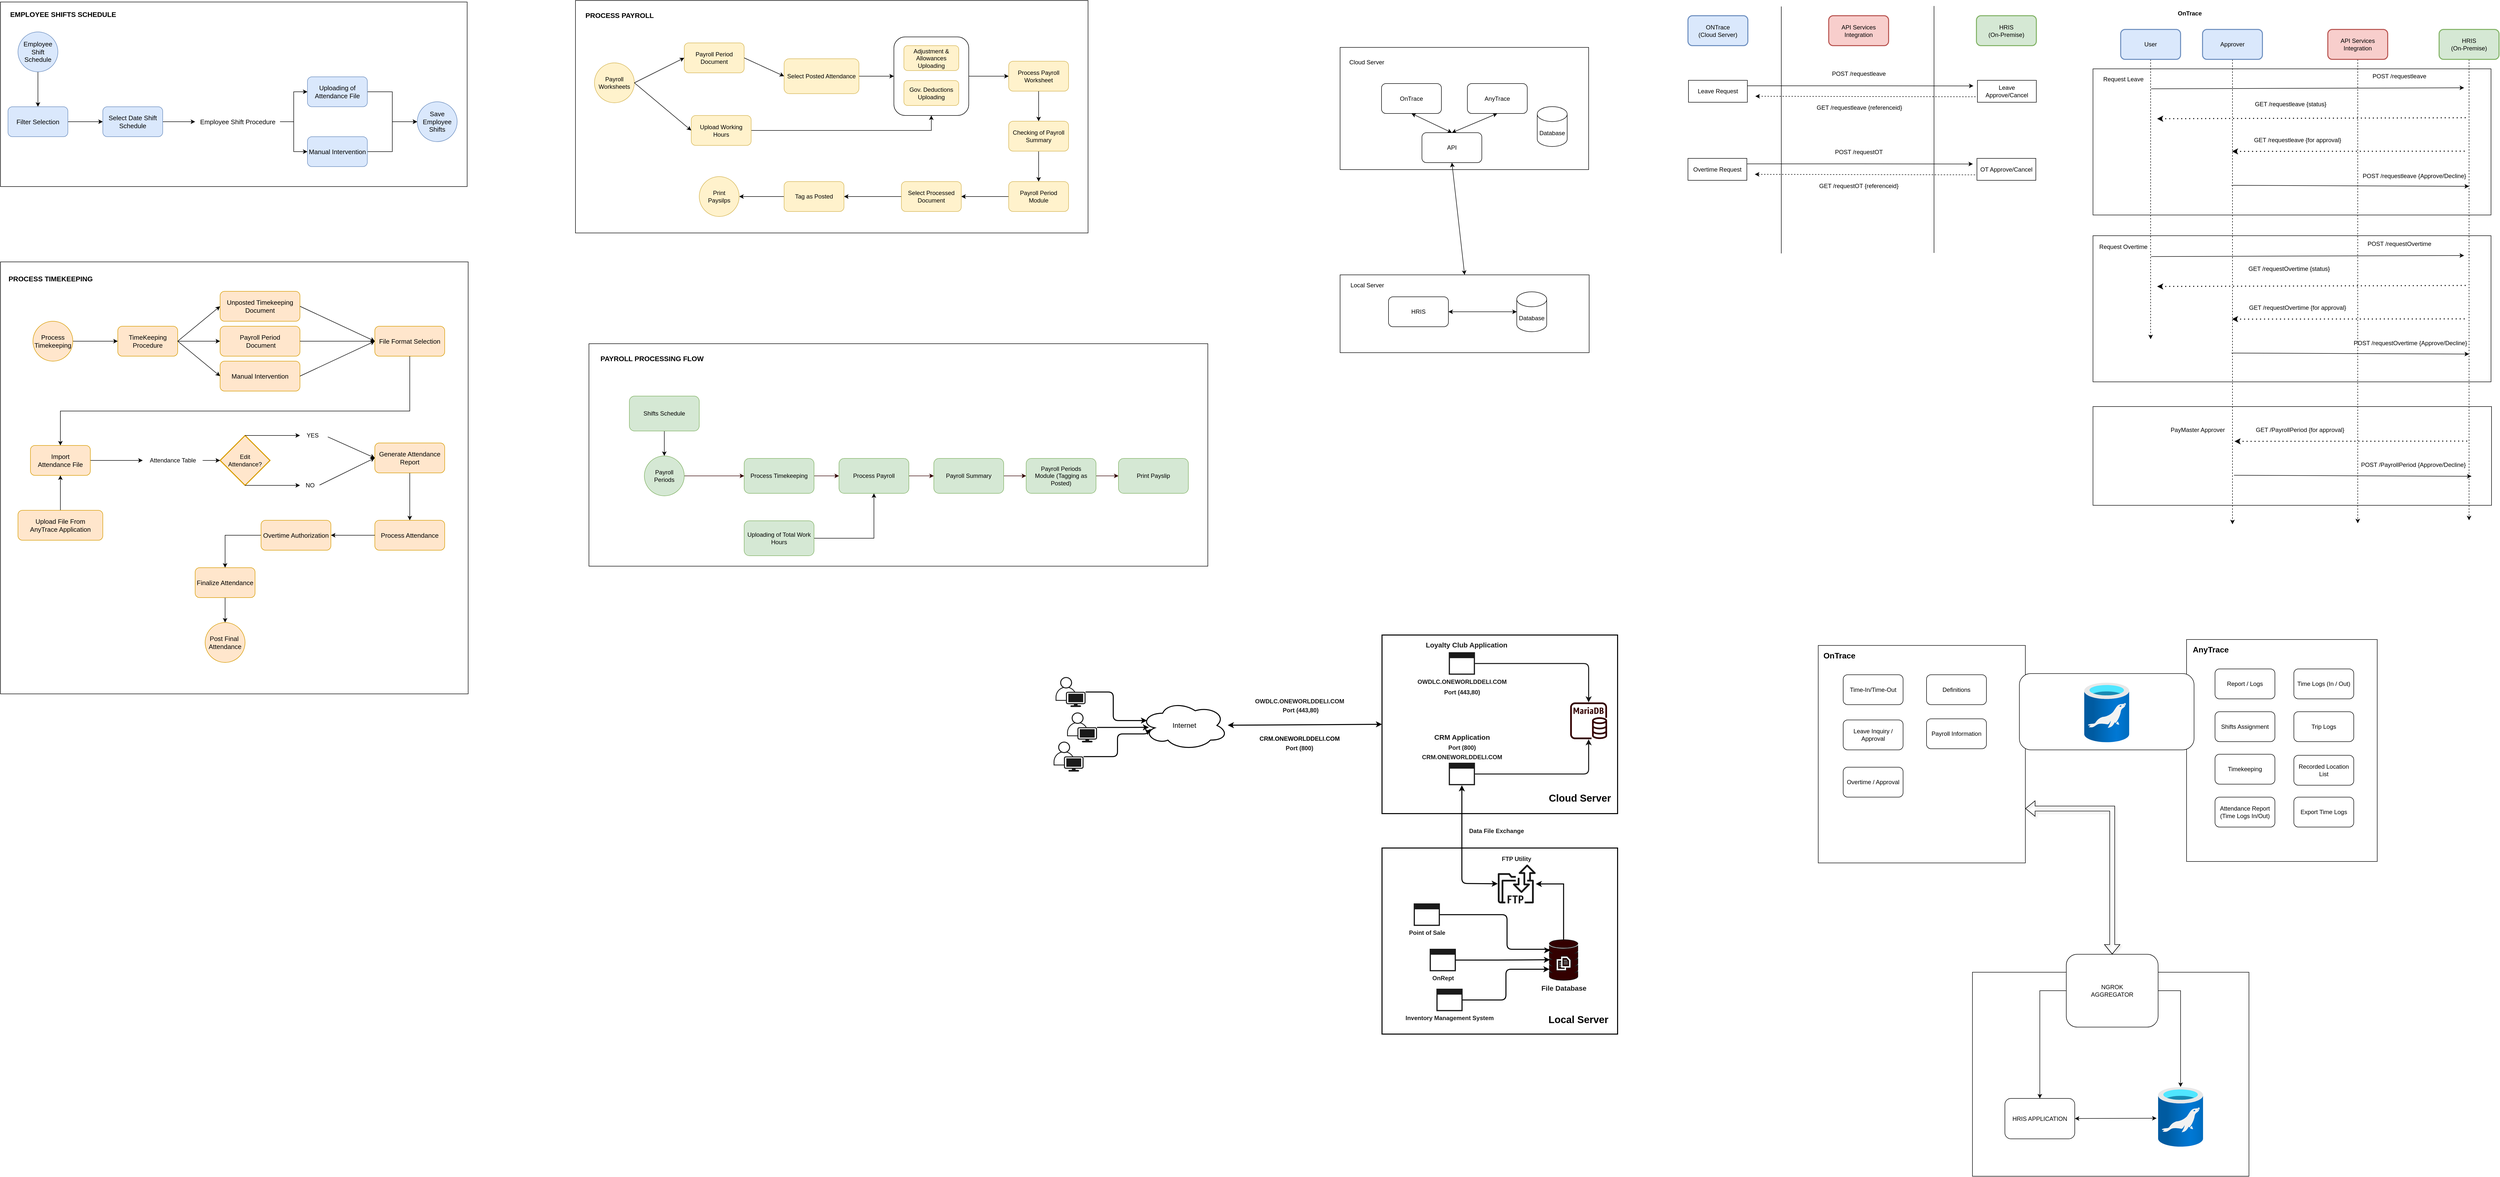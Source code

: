 <mxfile version="24.7.16">
  <diagram name="Page-1" id="Z2VON4-MzIzl6sSVADp_">
    <mxGraphModel dx="1434" dy="778" grid="0" gridSize="10" guides="1" tooltips="1" connect="1" arrows="1" fold="1" page="1" pageScale="1" pageWidth="850" pageHeight="1100" math="0" shadow="0">
      <root>
        <mxCell id="0" />
        <mxCell id="1" parent="0" />
        <mxCell id="IyKWrNu8vXF1nE0TobSq-30" value="" style="rounded=0;whiteSpace=wrap;html=1;" vertex="1" parent="1">
          <mxGeometry x="4031" y="1965" width="554" height="409" as="geometry" />
        </mxCell>
        <mxCell id="IyKWrNu8vXF1nE0TobSq-45" style="edgeStyle=orthogonalEdgeStyle;rounded=0;orthogonalLoop=1;jettySize=auto;html=1;exitX=1;exitY=0.75;exitDx=0;exitDy=0;shape=flexArrow;shadow=1;startArrow=block;" edge="1" parent="1" source="IyKWrNu8vXF1nE0TobSq-22" target="IyKWrNu8vXF1nE0TobSq-13">
          <mxGeometry relative="1" as="geometry" />
        </mxCell>
        <mxCell id="IyKWrNu8vXF1nE0TobSq-22" value="" style="rounded=0;whiteSpace=wrap;html=1;" vertex="1" parent="1">
          <mxGeometry x="3722" y="1309.88" width="415" height="436" as="geometry" />
        </mxCell>
        <mxCell id="tVXsH3jOqr4XEqMRYQ2o-87" value="" style="rounded=0;whiteSpace=wrap;html=1;" parent="1" vertex="1">
          <mxGeometry x="4272.5" y="831" width="798.5" height="198" as="geometry" />
        </mxCell>
        <mxCell id="tVXsH3jOqr4XEqMRYQ2o-85" value="" style="rounded=0;whiteSpace=wrap;html=1;" parent="1" vertex="1">
          <mxGeometry x="4272.5" y="488.5" width="797.5" height="293" as="geometry" />
        </mxCell>
        <mxCell id="tVXsH3jOqr4XEqMRYQ2o-84" value="" style="rounded=0;whiteSpace=wrap;html=1;" parent="1" vertex="1">
          <mxGeometry x="4272.5" y="154" width="797.5" height="293" as="geometry" />
        </mxCell>
        <mxCell id="1G-xMkJx0C4Gmc-Kf1mD-35" value="" style="rounded=0;whiteSpace=wrap;html=1;strokeWidth=2;perimeterSpacing=0;" parent="1" vertex="1">
          <mxGeometry x="2848" y="1716" width="472" height="373" as="geometry" />
        </mxCell>
        <mxCell id="1G-xMkJx0C4Gmc-Kf1mD-13" value="" style="rounded=0;whiteSpace=wrap;html=1;strokeWidth=2;perimeterSpacing=0;" parent="1" vertex="1">
          <mxGeometry x="2848" y="1289" width="472" height="358" as="geometry" />
        </mxCell>
        <mxCell id="9NiyYZWXx1skDRnROCw1-3" value="" style="rounded=0;whiteSpace=wrap;html=1;" parent="1" vertex="1">
          <mxGeometry x="2764" y="111" width="498" height="245" as="geometry" />
        </mxCell>
        <mxCell id="pQa3EUGQC0ArbzbVLIjJ-9" value="" style="rounded=0;whiteSpace=wrap;html=1;fillColor=none;" parent="1" vertex="1">
          <mxGeometry x="80" y="541" width="937" height="866" as="geometry" />
        </mxCell>
        <mxCell id="pQa3EUGQC0ArbzbVLIjJ-8" value="" style="rounded=0;whiteSpace=wrap;html=1;fillColor=none;" parent="1" vertex="1">
          <mxGeometry x="1232" y="17" width="1027" height="466" as="geometry" />
        </mxCell>
        <mxCell id="FDAjhT9uTbYYxRGxeeJl-156" value="" style="rounded=0;whiteSpace=wrap;html=1;fillColor=none;" parent="1" vertex="1">
          <mxGeometry x="1259" y="705" width="1240" height="446" as="geometry" />
        </mxCell>
        <mxCell id="FDAjhT9uTbYYxRGxeeJl-20" value="" style="verticalLabelPosition=bottom;verticalAlign=top;html=1;shape=mxgraph.basic.rect;fillColor2=none;strokeWidth=1;size=20;indent=5;fillColor=none;" parent="1" vertex="1">
          <mxGeometry x="80" y="20" width="935" height="370" as="geometry" />
        </mxCell>
        <mxCell id="FDAjhT9uTbYYxRGxeeJl-4" style="edgeStyle=orthogonalEdgeStyle;rounded=0;orthogonalLoop=1;jettySize=auto;html=1;entryX=0.5;entryY=0;entryDx=0;entryDy=0;" parent="1" source="FDAjhT9uTbYYxRGxeeJl-2" target="FDAjhT9uTbYYxRGxeeJl-3" edge="1">
          <mxGeometry relative="1" as="geometry" />
        </mxCell>
        <mxCell id="FDAjhT9uTbYYxRGxeeJl-2" value="Employee Shift Schedule" style="ellipse;whiteSpace=wrap;html=1;aspect=fixed;fillColor=#dae8fc;strokeColor=#6c8ebf;fontSize=13;" parent="1" vertex="1">
          <mxGeometry x="115" y="80" width="80" height="80" as="geometry" />
        </mxCell>
        <mxCell id="FDAjhT9uTbYYxRGxeeJl-6" style="edgeStyle=orthogonalEdgeStyle;rounded=0;orthogonalLoop=1;jettySize=auto;html=1;" parent="1" source="FDAjhT9uTbYYxRGxeeJl-3" target="FDAjhT9uTbYYxRGxeeJl-5" edge="1">
          <mxGeometry relative="1" as="geometry" />
        </mxCell>
        <mxCell id="FDAjhT9uTbYYxRGxeeJl-3" value="Filter Selection" style="rounded=1;whiteSpace=wrap;html=1;fillColor=#dae8fc;strokeColor=#6c8ebf;fontSize=13;" parent="1" vertex="1">
          <mxGeometry x="95" y="230" width="120" height="60" as="geometry" />
        </mxCell>
        <mxCell id="FDAjhT9uTbYYxRGxeeJl-8" style="edgeStyle=orthogonalEdgeStyle;rounded=0;orthogonalLoop=1;jettySize=auto;html=1;" parent="1" source="FDAjhT9uTbYYxRGxeeJl-5" target="FDAjhT9uTbYYxRGxeeJl-7" edge="1">
          <mxGeometry relative="1" as="geometry" />
        </mxCell>
        <mxCell id="FDAjhT9uTbYYxRGxeeJl-5" value="Select Date Shift Schedule" style="rounded=1;whiteSpace=wrap;html=1;fillColor=#dae8fc;strokeColor=#6c8ebf;fontSize=13;" parent="1" vertex="1">
          <mxGeometry x="285" y="230" width="120" height="60" as="geometry" />
        </mxCell>
        <mxCell id="FDAjhT9uTbYYxRGxeeJl-11" style="edgeStyle=orthogonalEdgeStyle;rounded=0;orthogonalLoop=1;jettySize=auto;html=1;entryX=0;entryY=0.5;entryDx=0;entryDy=0;" parent="1" source="FDAjhT9uTbYYxRGxeeJl-7" target="FDAjhT9uTbYYxRGxeeJl-9" edge="1">
          <mxGeometry relative="1" as="geometry" />
        </mxCell>
        <mxCell id="FDAjhT9uTbYYxRGxeeJl-12" style="edgeStyle=orthogonalEdgeStyle;rounded=0;orthogonalLoop=1;jettySize=auto;html=1;entryX=0;entryY=0.5;entryDx=0;entryDy=0;" parent="1" source="FDAjhT9uTbYYxRGxeeJl-7" target="FDAjhT9uTbYYxRGxeeJl-10" edge="1">
          <mxGeometry relative="1" as="geometry" />
        </mxCell>
        <mxCell id="FDAjhT9uTbYYxRGxeeJl-7" value="Employee Shift Procedure" style="text;html=1;align=center;verticalAlign=middle;resizable=0;points=[];autosize=1;strokeColor=none;fillColor=none;fontSize=13;" parent="1" vertex="1">
          <mxGeometry x="470" y="245" width="170" height="30" as="geometry" />
        </mxCell>
        <mxCell id="FDAjhT9uTbYYxRGxeeJl-16" style="edgeStyle=orthogonalEdgeStyle;rounded=0;orthogonalLoop=1;jettySize=auto;html=1;entryX=0;entryY=0.5;entryDx=0;entryDy=0;" parent="1" source="FDAjhT9uTbYYxRGxeeJl-9" target="FDAjhT9uTbYYxRGxeeJl-14" edge="1">
          <mxGeometry relative="1" as="geometry" />
        </mxCell>
        <mxCell id="FDAjhT9uTbYYxRGxeeJl-9" value="&lt;span style=&quot;font-size: 13px;&quot;&gt;&lt;/span&gt;&lt;span style=&quot;font-size: 13px;&quot;&gt;&lt;/span&gt;&lt;span style=&quot;white-space-collapse: preserve; font-size: 13px;&quot;&gt;Uploading of Attendance File&lt;/span&gt;" style="rounded=1;whiteSpace=wrap;html=1;fillColor=#dae8fc;strokeColor=#6c8ebf;fontSize=13;" parent="1" vertex="1">
          <mxGeometry x="695" y="170" width="120" height="60" as="geometry" />
        </mxCell>
        <mxCell id="FDAjhT9uTbYYxRGxeeJl-17" style="edgeStyle=orthogonalEdgeStyle;rounded=0;orthogonalLoop=1;jettySize=auto;html=1;" parent="1" source="FDAjhT9uTbYYxRGxeeJl-10" edge="1">
          <mxGeometry relative="1" as="geometry">
            <mxPoint x="915" y="260" as="targetPoint" />
            <Array as="points">
              <mxPoint x="865" y="320" />
              <mxPoint x="865" y="260" />
            </Array>
          </mxGeometry>
        </mxCell>
        <mxCell id="FDAjhT9uTbYYxRGxeeJl-10" value="&lt;span style=&quot;font-size: 13px;&quot;&gt;&lt;/span&gt;&lt;span style=&quot;font-size: 13px;&quot;&gt;&lt;/span&gt;&lt;span style=&quot;white-space-collapse: preserve; font-size: 13px;&quot;&gt;Manual Intervention&lt;/span&gt;" style="rounded=1;whiteSpace=wrap;html=1;fillColor=#dae8fc;strokeColor=#6c8ebf;fontSize=13;" parent="1" vertex="1">
          <mxGeometry x="695" y="290" width="120" height="60" as="geometry" />
        </mxCell>
        <mxCell id="FDAjhT9uTbYYxRGxeeJl-14" value="&lt;span style=&quot;font-size: 13px;&quot;&gt;&lt;/span&gt;&lt;span style=&quot;font-size: 13px;&quot;&gt;&lt;/span&gt;&lt;span style=&quot;white-space-collapse: preserve; font-size: 13px;&quot;&gt;Save Employee Shifts&lt;/span&gt;" style="ellipse;whiteSpace=wrap;html=1;aspect=fixed;fillColor=#dae8fc;strokeColor=#6c8ebf;fontSize=13;" parent="1" vertex="1">
          <mxGeometry x="915" y="220" width="80" height="80" as="geometry" />
        </mxCell>
        <mxCell id="FDAjhT9uTbYYxRGxeeJl-21" value="&lt;b style=&quot;font-size: 14px;&quot;&gt;EMPLOYEE SHIFTS SCHEDULE&lt;/b&gt;" style="text;html=1;align=center;verticalAlign=middle;resizable=0;points=[];autosize=1;strokeColor=none;fillColor=none;fontSize=14;" parent="1" vertex="1">
          <mxGeometry x="85" y="30" width="240" height="30" as="geometry" />
        </mxCell>
        <mxCell id="FDAjhT9uTbYYxRGxeeJl-41" style="edgeStyle=orthogonalEdgeStyle;rounded=0;orthogonalLoop=1;jettySize=auto;html=1;entryX=0;entryY=0.5;entryDx=0;entryDy=0;" parent="1" source="FDAjhT9uTbYYxRGxeeJl-24" target="FDAjhT9uTbYYxRGxeeJl-53" edge="1">
          <mxGeometry relative="1" as="geometry">
            <mxPoint x="285" y="700" as="targetPoint" />
          </mxGeometry>
        </mxCell>
        <mxCell id="FDAjhT9uTbYYxRGxeeJl-24" value="Process Timekeeping" style="ellipse;whiteSpace=wrap;html=1;aspect=fixed;fillColor=#ffe6cc;strokeColor=#d79b00;fontSize=13;" parent="1" vertex="1">
          <mxGeometry x="145" y="660" width="80" height="80" as="geometry" />
        </mxCell>
        <mxCell id="FDAjhT9uTbYYxRGxeeJl-38" value="&lt;b style=&quot;font-size: 14px;&quot;&gt;PROCESS TIMEKEEPING&lt;/b&gt;" style="text;html=1;align=center;verticalAlign=middle;resizable=0;points=[];autosize=1;strokeColor=none;fillColor=none;fontSize=14;" parent="1" vertex="1">
          <mxGeometry x="85" y="560" width="190" height="30" as="geometry" />
        </mxCell>
        <mxCell id="FDAjhT9uTbYYxRGxeeJl-55" style="edgeStyle=orthogonalEdgeStyle;rounded=0;orthogonalLoop=1;jettySize=auto;html=1;entryX=0;entryY=0.5;entryDx=0;entryDy=0;" parent="1" source="FDAjhT9uTbYYxRGxeeJl-53" target="FDAjhT9uTbYYxRGxeeJl-62" edge="1">
          <mxGeometry relative="1" as="geometry">
            <mxPoint x="510" y="700" as="targetPoint" />
          </mxGeometry>
        </mxCell>
        <mxCell id="FDAjhT9uTbYYxRGxeeJl-53" value="&lt;span style=&quot;font-size: 13px;&quot;&gt;&lt;/span&gt;&lt;span style=&quot;font-size: 13px; text-wrap: nowrap;&quot;&gt;TimeKeeping&lt;/span&gt;&lt;br style=&quot;font-size: 13px; text-wrap: nowrap;&quot;&gt;&lt;span style=&quot;font-size: 13px; text-wrap: nowrap;&quot;&gt;Procedure&lt;/span&gt;" style="rounded=1;whiteSpace=wrap;html=1;fillColor=#ffe6cc;strokeColor=#d79b00;fontSize=13;" parent="1" vertex="1">
          <mxGeometry x="315" y="670" width="120" height="60" as="geometry" />
        </mxCell>
        <mxCell id="FDAjhT9uTbYYxRGxeeJl-57" value="" style="endArrow=classic;html=1;rounded=0;exitX=1;exitY=0.5;exitDx=0;exitDy=0;entryX=0;entryY=0.5;entryDx=0;entryDy=0;" parent="1" source="FDAjhT9uTbYYxRGxeeJl-53" target="FDAjhT9uTbYYxRGxeeJl-60" edge="1">
          <mxGeometry width="50" height="50" relative="1" as="geometry">
            <mxPoint x="455" y="685" as="sourcePoint" />
            <mxPoint x="505.8" y="645.33" as="targetPoint" />
          </mxGeometry>
        </mxCell>
        <mxCell id="FDAjhT9uTbYYxRGxeeJl-59" value="" style="endArrow=classic;html=1;rounded=0;exitX=1;exitY=0.5;exitDx=0;exitDy=0;entryX=0;entryY=0.5;entryDx=0;entryDy=0;" parent="1" source="FDAjhT9uTbYYxRGxeeJl-53" target="FDAjhT9uTbYYxRGxeeJl-61" edge="1">
          <mxGeometry width="50" height="50" relative="1" as="geometry">
            <mxPoint x="435" y="785" as="sourcePoint" />
            <mxPoint x="509.2" y="755.33" as="targetPoint" />
          </mxGeometry>
        </mxCell>
        <mxCell id="FDAjhT9uTbYYxRGxeeJl-60" value="&lt;span style=&quot;font-size: 13px;&quot;&gt;&lt;/span&gt;&lt;span style=&quot;font-size: 13px; text-wrap: nowrap;&quot;&gt;Unposted Timekeeping &lt;br style=&quot;font-size: 13px;&quot;&gt;Document&lt;/span&gt;" style="rounded=1;whiteSpace=wrap;html=1;fillColor=#ffe6cc;strokeColor=#d79b00;fontSize=13;" parent="1" vertex="1">
          <mxGeometry x="520" y="600" width="160" height="60" as="geometry" />
        </mxCell>
        <mxCell id="FDAjhT9uTbYYxRGxeeJl-61" value="&lt;span style=&quot;font-size: 13px;&quot;&gt;&lt;/span&gt;&lt;span style=&quot;font-size: 13px;&quot;&gt;&lt;/span&gt;&lt;span style=&quot;white-space-collapse: preserve; font-size: 13px;&quot;&gt;&lt;font style=&quot;font-size: 13px;&quot;&gt;Manual Intervention&lt;/font&gt;&lt;/span&gt;" style="rounded=1;whiteSpace=wrap;html=1;fillColor=#ffe6cc;strokeColor=#d79b00;fontSize=13;" parent="1" vertex="1">
          <mxGeometry x="520" y="740" width="160" height="60" as="geometry" />
        </mxCell>
        <mxCell id="FDAjhT9uTbYYxRGxeeJl-62" value="&lt;span style=&quot;font-size: 13px;&quot;&gt;&lt;/span&gt;&lt;span style=&quot;font-size: 13px; text-wrap: nowrap;&quot;&gt;Payroll Period&lt;br style=&quot;font-size: 13px;&quot;&gt;&amp;nbsp;Document&lt;/span&gt;" style="rounded=1;whiteSpace=wrap;html=1;fillColor=#ffe6cc;strokeColor=#d79b00;fontSize=13;" parent="1" vertex="1">
          <mxGeometry x="520" y="670" width="160" height="60" as="geometry" />
        </mxCell>
        <mxCell id="FDAjhT9uTbYYxRGxeeJl-63" value="&lt;span style=&quot;font-size: 13px;&quot;&gt;&lt;/span&gt;&lt;span style=&quot;font-size: 13px; text-wrap: nowrap;&quot;&gt;File Format Selection&lt;/span&gt;" style="rounded=1;whiteSpace=wrap;html=1;fillColor=#ffe6cc;strokeColor=#d79b00;fontSize=13;" parent="1" vertex="1">
          <mxGeometry x="830" y="670" width="140" height="60" as="geometry" />
        </mxCell>
        <mxCell id="FDAjhT9uTbYYxRGxeeJl-64" value="" style="endArrow=classic;html=1;rounded=0;exitX=1;exitY=0.5;exitDx=0;exitDy=0;entryX=0;entryY=0.5;entryDx=0;entryDy=0;" parent="1" source="FDAjhT9uTbYYxRGxeeJl-60" target="FDAjhT9uTbYYxRGxeeJl-63" edge="1">
          <mxGeometry width="50" height="50" relative="1" as="geometry">
            <mxPoint x="700" y="810" as="sourcePoint" />
            <mxPoint x="785" y="740" as="targetPoint" />
          </mxGeometry>
        </mxCell>
        <mxCell id="FDAjhT9uTbYYxRGxeeJl-65" value="" style="endArrow=classic;html=1;rounded=0;exitX=1;exitY=0.5;exitDx=0;exitDy=0;entryX=0;entryY=0.5;entryDx=0;entryDy=0;" parent="1" source="FDAjhT9uTbYYxRGxeeJl-62" target="FDAjhT9uTbYYxRGxeeJl-63" edge="1">
          <mxGeometry width="50" height="50" relative="1" as="geometry">
            <mxPoint x="730" y="810" as="sourcePoint" />
            <mxPoint x="815" y="740" as="targetPoint" />
          </mxGeometry>
        </mxCell>
        <mxCell id="FDAjhT9uTbYYxRGxeeJl-66" value="" style="endArrow=classic;html=1;rounded=0;exitX=1;exitY=0.5;exitDx=0;exitDy=0;entryX=0;entryY=0.5;entryDx=0;entryDy=0;" parent="1" source="FDAjhT9uTbYYxRGxeeJl-61" target="FDAjhT9uTbYYxRGxeeJl-63" edge="1">
          <mxGeometry width="50" height="50" relative="1" as="geometry">
            <mxPoint x="760" y="820" as="sourcePoint" />
            <mxPoint x="845" y="750" as="targetPoint" />
          </mxGeometry>
        </mxCell>
        <mxCell id="FDAjhT9uTbYYxRGxeeJl-71" style="edgeStyle=orthogonalEdgeStyle;rounded=0;orthogonalLoop=1;jettySize=auto;html=1;" parent="1" source="FDAjhT9uTbYYxRGxeeJl-67" target="FDAjhT9uTbYYxRGxeeJl-70" edge="1">
          <mxGeometry relative="1" as="geometry" />
        </mxCell>
        <mxCell id="FDAjhT9uTbYYxRGxeeJl-67" value="&lt;span style=&quot;font-size: 13px;&quot;&gt;&lt;/span&gt;&lt;span style=&quot;font-size: 13px; text-wrap: nowrap;&quot;&gt;Import &lt;br style=&quot;font-size: 13px;&quot;&gt;Attendance File&lt;/span&gt;" style="rounded=1;whiteSpace=wrap;html=1;fillColor=#ffe6cc;strokeColor=#d79b00;fontSize=13;" parent="1" vertex="1">
          <mxGeometry x="140" y="909" width="120" height="60" as="geometry" />
        </mxCell>
        <mxCell id="FDAjhT9uTbYYxRGxeeJl-69" value="" style="endArrow=classic;html=1;rounded=0;entryX=0.5;entryY=0;entryDx=0;entryDy=0;exitX=0.5;exitY=1;exitDx=0;exitDy=0;" parent="1" source="FDAjhT9uTbYYxRGxeeJl-63" target="FDAjhT9uTbYYxRGxeeJl-67" edge="1">
          <mxGeometry width="50" height="50" relative="1" as="geometry">
            <mxPoint x="885" y="840" as="sourcePoint" />
            <mxPoint x="565" y="810" as="targetPoint" />
            <Array as="points">
              <mxPoint x="900" y="840" />
              <mxPoint x="200" y="840" />
            </Array>
          </mxGeometry>
        </mxCell>
        <mxCell id="FDAjhT9uTbYYxRGxeeJl-70" value="Attendance Table" style="text;html=1;align=center;verticalAlign=middle;resizable=0;points=[];autosize=1;strokeColor=none;fillColor=none;" parent="1" vertex="1">
          <mxGeometry x="365" y="924" width="120" height="30" as="geometry" />
        </mxCell>
        <mxCell id="FDAjhT9uTbYYxRGxeeJl-72" value="Edit &lt;br&gt;Attendance?" style="strokeWidth=2;html=1;shape=mxgraph.flowchart.decision;whiteSpace=wrap;fillColor=#ffe6cc;strokeColor=#d79b00;" parent="1" vertex="1">
          <mxGeometry x="520" y="889" width="100" height="100" as="geometry" />
        </mxCell>
        <mxCell id="FDAjhT9uTbYYxRGxeeJl-74" style="edgeStyle=orthogonalEdgeStyle;rounded=0;orthogonalLoop=1;jettySize=auto;html=1;entryX=0;entryY=0.5;entryDx=0;entryDy=0;entryPerimeter=0;" parent="1" source="FDAjhT9uTbYYxRGxeeJl-70" target="FDAjhT9uTbYYxRGxeeJl-72" edge="1">
          <mxGeometry relative="1" as="geometry" />
        </mxCell>
        <mxCell id="FDAjhT9uTbYYxRGxeeJl-75" value="YES" style="text;html=1;align=center;verticalAlign=middle;resizable=0;points=[];autosize=1;strokeColor=none;fillColor=none;" parent="1" vertex="1">
          <mxGeometry x="680" y="874" width="50" height="30" as="geometry" />
        </mxCell>
        <mxCell id="FDAjhT9uTbYYxRGxeeJl-76" value="NO" style="text;html=1;align=center;verticalAlign=middle;resizable=0;points=[];autosize=1;strokeColor=none;fillColor=none;" parent="1" vertex="1">
          <mxGeometry x="680" y="974" width="40" height="30" as="geometry" />
        </mxCell>
        <mxCell id="FDAjhT9uTbYYxRGxeeJl-78" value="" style="endArrow=classic;html=1;rounded=0;exitX=0.5;exitY=0;exitDx=0;exitDy=0;exitPerimeter=0;" parent="1" source="FDAjhT9uTbYYxRGxeeJl-72" target="FDAjhT9uTbYYxRGxeeJl-75" edge="1">
          <mxGeometry width="50" height="50" relative="1" as="geometry">
            <mxPoint x="605" y="869" as="sourcePoint" />
            <mxPoint x="655" y="819" as="targetPoint" />
          </mxGeometry>
        </mxCell>
        <mxCell id="FDAjhT9uTbYYxRGxeeJl-79" value="" style="endArrow=classic;html=1;rounded=0;exitX=0.5;exitY=1;exitDx=0;exitDy=0;exitPerimeter=0;" parent="1" source="FDAjhT9uTbYYxRGxeeJl-72" target="FDAjhT9uTbYYxRGxeeJl-76" edge="1">
          <mxGeometry width="50" height="50" relative="1" as="geometry">
            <mxPoint x="575" y="999" as="sourcePoint" />
            <mxPoint x="685" y="999" as="targetPoint" />
          </mxGeometry>
        </mxCell>
        <mxCell id="FDAjhT9uTbYYxRGxeeJl-80" value="Process Attendance" style="rounded=1;whiteSpace=wrap;html=1;fillColor=#ffe6cc;strokeColor=#d79b00;fontSize=13;" parent="1" vertex="1">
          <mxGeometry x="830" y="1059" width="140" height="60" as="geometry" />
        </mxCell>
        <mxCell id="FDAjhT9uTbYYxRGxeeJl-81" value="" style="endArrow=classic;html=1;rounded=0;exitX=1.117;exitY=0.594;exitDx=0;exitDy=0;exitPerimeter=0;entryX=0;entryY=0.5;entryDx=0;entryDy=0;" parent="1" source="FDAjhT9uTbYYxRGxeeJl-75" target="75gCchxxYWHDIyCFGVaZ-20" edge="1">
          <mxGeometry width="50" height="50" relative="1" as="geometry">
            <mxPoint x="685" y="929" as="sourcePoint" />
            <mxPoint x="795" y="929" as="targetPoint" />
          </mxGeometry>
        </mxCell>
        <mxCell id="FDAjhT9uTbYYxRGxeeJl-82" value="" style="endArrow=classic;html=1;rounded=0;exitX=0.979;exitY=0.483;exitDx=0;exitDy=0;exitPerimeter=0;entryX=0;entryY=0.5;entryDx=0;entryDy=0;" parent="1" source="FDAjhT9uTbYYxRGxeeJl-76" target="75gCchxxYWHDIyCFGVaZ-20" edge="1">
          <mxGeometry width="50" height="50" relative="1" as="geometry">
            <mxPoint x="736" y="954" as="sourcePoint" />
            <mxPoint x="830" y="1001" as="targetPoint" />
          </mxGeometry>
        </mxCell>
        <mxCell id="FDAjhT9uTbYYxRGxeeJl-88" style="edgeStyle=orthogonalEdgeStyle;rounded=0;orthogonalLoop=1;jettySize=auto;html=1;" parent="1" source="FDAjhT9uTbYYxRGxeeJl-84" target="FDAjhT9uTbYYxRGxeeJl-87" edge="1">
          <mxGeometry relative="1" as="geometry" />
        </mxCell>
        <mxCell id="FDAjhT9uTbYYxRGxeeJl-84" value="&lt;span style=&quot;font-size: 13px;&quot;&gt;&lt;/span&gt;&lt;span style=&quot;text-wrap: nowrap;&quot;&gt;Finalize Attendance&lt;/span&gt;" style="rounded=1;whiteSpace=wrap;html=1;fillColor=#ffe6cc;strokeColor=#d79b00;fontSize=13;" parent="1" vertex="1">
          <mxGeometry x="470" y="1154" width="120" height="60" as="geometry" />
        </mxCell>
        <mxCell id="FDAjhT9uTbYYxRGxeeJl-87" value="Post Final&amp;nbsp;&lt;br style=&quot;font-size: 13px;&quot;&gt;Attendance" style="ellipse;whiteSpace=wrap;html=1;aspect=fixed;fillColor=#ffe6cc;strokeColor=#d79b00;fontSize=13;" parent="1" vertex="1">
          <mxGeometry x="490" y="1264" width="80" height="80" as="geometry" />
        </mxCell>
        <mxCell id="FDAjhT9uTbYYxRGxeeJl-97" value="Payroll Worksheets" style="ellipse;whiteSpace=wrap;html=1;aspect=fixed;fillColor=#fff2cc;strokeColor=#d6b656;fontSize=12;" parent="1" vertex="1">
          <mxGeometry x="1270" y="142" width="80" height="80" as="geometry" />
        </mxCell>
        <mxCell id="FDAjhT9uTbYYxRGxeeJl-99" value="&lt;span style=&quot;font-size: 12px;&quot;&gt;&lt;/span&gt;&lt;span style=&quot;font-size: 12px;&quot;&gt;&lt;/span&gt;&lt;span style=&quot;white-space-collapse: preserve; font-size: 12px;&quot;&gt;Payroll Period Document&lt;/span&gt;" style="rounded=1;whiteSpace=wrap;html=1;fillColor=#fff2cc;strokeColor=#d6b656;fontSize=12;" parent="1" vertex="1">
          <mxGeometry x="1450" y="102" width="120" height="60" as="geometry" />
        </mxCell>
        <mxCell id="pQa3EUGQC0ArbzbVLIjJ-3" style="edgeStyle=orthogonalEdgeStyle;rounded=0;orthogonalLoop=1;jettySize=auto;html=1;entryX=0.5;entryY=1;entryDx=0;entryDy=0;" parent="1" source="FDAjhT9uTbYYxRGxeeJl-111" target="FDAjhT9uTbYYxRGxeeJl-121" edge="1">
          <mxGeometry relative="1" as="geometry" />
        </mxCell>
        <mxCell id="FDAjhT9uTbYYxRGxeeJl-111" value="&lt;span style=&quot;font-size: 12px;&quot;&gt;&lt;/span&gt;&lt;span style=&quot;font-size: 12px;&quot;&gt;&lt;/span&gt;&lt;span style=&quot;white-space-collapse: preserve; font-size: 12px;&quot;&gt;Upload Working Hours&lt;/span&gt;" style="rounded=1;whiteSpace=wrap;html=1;fillColor=#fff2cc;strokeColor=#d6b656;fontSize=12;" parent="1" vertex="1">
          <mxGeometry x="1464" y="247.5" width="120" height="60" as="geometry" />
        </mxCell>
        <mxCell id="FDAjhT9uTbYYxRGxeeJl-112" value="" style="endArrow=classic;html=1;rounded=0;exitX=1;exitY=0.5;exitDx=0;exitDy=0;entryX=0;entryY=0.5;entryDx=0;entryDy=0;" parent="1" source="FDAjhT9uTbYYxRGxeeJl-97" target="FDAjhT9uTbYYxRGxeeJl-99" edge="1">
          <mxGeometry width="50" height="50" relative="1" as="geometry">
            <mxPoint x="1380" y="162" as="sourcePoint" />
            <mxPoint x="1430" y="112" as="targetPoint" />
          </mxGeometry>
        </mxCell>
        <mxCell id="FDAjhT9uTbYYxRGxeeJl-113" value="" style="endArrow=classic;html=1;rounded=0;exitX=1;exitY=0.5;exitDx=0;exitDy=0;entryX=0;entryY=0.5;entryDx=0;entryDy=0;" parent="1" source="FDAjhT9uTbYYxRGxeeJl-97" target="FDAjhT9uTbYYxRGxeeJl-111" edge="1">
          <mxGeometry width="50" height="50" relative="1" as="geometry">
            <mxPoint x="1370" y="222" as="sourcePoint" />
            <mxPoint x="1420" y="172" as="targetPoint" />
          </mxGeometry>
        </mxCell>
        <mxCell id="FDAjhT9uTbYYxRGxeeJl-120" style="edgeStyle=orthogonalEdgeStyle;rounded=0;orthogonalLoop=1;jettySize=auto;html=1;" parent="1" source="FDAjhT9uTbYYxRGxeeJl-117" target="FDAjhT9uTbYYxRGxeeJl-121" edge="1">
          <mxGeometry relative="1" as="geometry">
            <mxPoint x="1850" y="132.5" as="targetPoint" />
          </mxGeometry>
        </mxCell>
        <mxCell id="FDAjhT9uTbYYxRGxeeJl-117" value="&lt;span&gt;&lt;/span&gt;&lt;span style=&quot;font-size: 12px; text-wrap: nowrap;&quot;&gt;Select Posted Attendance&lt;/span&gt;" style="rounded=1;whiteSpace=wrap;html=1;fillColor=#fff2cc;strokeColor=#d6b656;fontSize=10;" parent="1" vertex="1">
          <mxGeometry x="1650" y="133.75" width="150" height="70" as="geometry" />
        </mxCell>
        <mxCell id="FDAjhT9uTbYYxRGxeeJl-118" value="" style="endArrow=classic;html=1;rounded=0;exitX=1;exitY=0.5;exitDx=0;exitDy=0;entryX=0;entryY=0.5;entryDx=0;entryDy=0;" parent="1" source="FDAjhT9uTbYYxRGxeeJl-99" target="FDAjhT9uTbYYxRGxeeJl-117" edge="1">
          <mxGeometry width="50" height="50" relative="1" as="geometry">
            <mxPoint x="1650" y="112" as="sourcePoint" />
            <mxPoint x="1750" y="62" as="targetPoint" />
          </mxGeometry>
        </mxCell>
        <mxCell id="FDAjhT9uTbYYxRGxeeJl-125" style="edgeStyle=orthogonalEdgeStyle;rounded=0;orthogonalLoop=1;jettySize=auto;html=1;" parent="1" source="FDAjhT9uTbYYxRGxeeJl-121" target="FDAjhT9uTbYYxRGxeeJl-132" edge="1">
          <mxGeometry relative="1" as="geometry">
            <mxPoint x="2100" y="168.75" as="targetPoint" />
          </mxGeometry>
        </mxCell>
        <mxCell id="FDAjhT9uTbYYxRGxeeJl-121" value="" style="rounded=1;whiteSpace=wrap;html=1;" parent="1" vertex="1">
          <mxGeometry x="1870" y="90" width="150" height="157.5" as="geometry" />
        </mxCell>
        <mxCell id="FDAjhT9uTbYYxRGxeeJl-122" value="&lt;span style=&quot;font-size: 12px;&quot;&gt;&lt;/span&gt;&lt;span style=&quot;font-size: 12px;&quot;&gt;&lt;/span&gt;&lt;span style=&quot;white-space-collapse: preserve; font-size: 12px;&quot;&gt;Adjustment &amp;amp; Allowances Uploading&lt;/span&gt;" style="rounded=1;whiteSpace=wrap;html=1;fillColor=#fff2cc;strokeColor=#d6b656;fontSize=12;" parent="1" vertex="1">
          <mxGeometry x="1890" y="107.5" width="110" height="50" as="geometry" />
        </mxCell>
        <mxCell id="FDAjhT9uTbYYxRGxeeJl-123" value="&lt;span style=&quot;font-size: 12px;&quot;&gt;&lt;/span&gt;&lt;span style=&quot;font-size: 12px;&quot;&gt;&lt;/span&gt;&lt;span style=&quot;white-space-collapse: preserve; font-size: 12px;&quot;&gt;Gov. Deductions&lt;br style=&quot;font-size: 12px;&quot;&gt;Uploading&lt;/span&gt;" style="rounded=1;whiteSpace=wrap;html=1;fillColor=#fff2cc;strokeColor=#d6b656;fontSize=12;" parent="1" vertex="1">
          <mxGeometry x="1890" y="177.5" width="110" height="50" as="geometry" />
        </mxCell>
        <mxCell id="FDAjhT9uTbYYxRGxeeJl-131" value="&lt;b style=&quot;font-size: 14px;&quot;&gt;PROCESS PAYROLL&lt;/b&gt;" style="text;html=1;align=center;verticalAlign=middle;resizable=0;points=[];autosize=1;strokeColor=none;fillColor=none;fontSize=14;" parent="1" vertex="1">
          <mxGeometry x="1240" y="32" width="160" height="30" as="geometry" />
        </mxCell>
        <mxCell id="FDAjhT9uTbYYxRGxeeJl-135" style="edgeStyle=orthogonalEdgeStyle;rounded=0;orthogonalLoop=1;jettySize=auto;html=1;entryX=0.5;entryY=0;entryDx=0;entryDy=0;" parent="1" source="pQa3EUGQC0ArbzbVLIjJ-6" target="FDAjhT9uTbYYxRGxeeJl-134" edge="1">
          <mxGeometry relative="1" as="geometry" />
        </mxCell>
        <mxCell id="FDAjhT9uTbYYxRGxeeJl-132" value="&lt;span style=&quot;font-size: 12px;&quot;&gt;&lt;/span&gt;&lt;span style=&quot;font-size: 12px;&quot;&gt;&lt;/span&gt;&lt;span style=&quot;white-space-collapse: preserve; font-size: 12px;&quot;&gt;Process Payroll&lt;br/&gt;Worksheet&lt;br/&gt;&lt;/span&gt;" style="rounded=1;whiteSpace=wrap;html=1;fillColor=#fff2cc;strokeColor=#d6b656;fontSize=12;" parent="1" vertex="1">
          <mxGeometry x="2100" y="138.75" width="120" height="60" as="geometry" />
        </mxCell>
        <mxCell id="FDAjhT9uTbYYxRGxeeJl-137" style="edgeStyle=orthogonalEdgeStyle;rounded=0;orthogonalLoop=1;jettySize=auto;html=1;entryX=1;entryY=0.5;entryDx=0;entryDy=0;" parent="1" source="FDAjhT9uTbYYxRGxeeJl-134" target="FDAjhT9uTbYYxRGxeeJl-136" edge="1">
          <mxGeometry relative="1" as="geometry" />
        </mxCell>
        <mxCell id="FDAjhT9uTbYYxRGxeeJl-134" value="&lt;span style=&quot;font-size: 12px;&quot;&gt;&lt;/span&gt;&lt;span style=&quot;font-size: 12px;&quot;&gt;&lt;/span&gt;&lt;span style=&quot;white-space-collapse: preserve; font-size: 12px;&quot;&gt;Payroll Period&lt;br/&gt;Module&lt;/span&gt;" style="rounded=1;whiteSpace=wrap;html=1;fillColor=#fff2cc;strokeColor=#d6b656;fontSize=12;" parent="1" vertex="1">
          <mxGeometry x="2100" y="380" width="120" height="60" as="geometry" />
        </mxCell>
        <mxCell id="FDAjhT9uTbYYxRGxeeJl-139" style="edgeStyle=orthogonalEdgeStyle;rounded=0;orthogonalLoop=1;jettySize=auto;html=1;" parent="1" source="FDAjhT9uTbYYxRGxeeJl-136" target="FDAjhT9uTbYYxRGxeeJl-138" edge="1">
          <mxGeometry relative="1" as="geometry" />
        </mxCell>
        <mxCell id="FDAjhT9uTbYYxRGxeeJl-136" value="&lt;span style=&quot;font-size: 12px;&quot;&gt;&lt;/span&gt;&lt;span style=&quot;font-size: 12px;&quot;&gt;&lt;/span&gt;&lt;span style=&quot;white-space-collapse: preserve; font-size: 12px;&quot;&gt;Select Processed Document&lt;/span&gt;" style="rounded=1;whiteSpace=wrap;html=1;fillColor=#fff2cc;strokeColor=#d6b656;fontSize=12;" parent="1" vertex="1">
          <mxGeometry x="1885" y="380" width="120" height="60" as="geometry" />
        </mxCell>
        <mxCell id="FDAjhT9uTbYYxRGxeeJl-141" style="edgeStyle=orthogonalEdgeStyle;rounded=0;orthogonalLoop=1;jettySize=auto;html=1;" parent="1" source="FDAjhT9uTbYYxRGxeeJl-138" target="FDAjhT9uTbYYxRGxeeJl-140" edge="1">
          <mxGeometry relative="1" as="geometry" />
        </mxCell>
        <mxCell id="FDAjhT9uTbYYxRGxeeJl-138" value="&lt;span style=&quot;font-size: 12px;&quot;&gt;&lt;/span&gt;&lt;span style=&quot;font-size: 12px;&quot;&gt;&lt;/span&gt;&lt;span style=&quot;white-space-collapse: preserve; font-size: 12px;&quot;&gt;Tag as Posted&lt;/span&gt;" style="rounded=1;whiteSpace=wrap;html=1;fillColor=#fff2cc;strokeColor=#d6b656;fontSize=12;" parent="1" vertex="1">
          <mxGeometry x="1650" y="380" width="120" height="60" as="geometry" />
        </mxCell>
        <mxCell id="FDAjhT9uTbYYxRGxeeJl-140" value="Print &lt;br&gt;Paysilps" style="ellipse;whiteSpace=wrap;html=1;aspect=fixed;fillColor=#fff2cc;strokeColor=#d6b656;fontSize=12;" parent="1" vertex="1">
          <mxGeometry x="1480" y="370" width="80" height="80" as="geometry" />
        </mxCell>
        <mxCell id="FDAjhT9uTbYYxRGxeeJl-151" style="edgeStyle=orthogonalEdgeStyle;rounded=0;orthogonalLoop=1;jettySize=auto;html=1;entryX=0;entryY=0.5;entryDx=0;entryDy=0;fillColor=#d5e8d4;strokeColor=#330000;" parent="1" source="FDAjhT9uTbYYxRGxeeJl-142" target="FDAjhT9uTbYYxRGxeeJl-143" edge="1">
          <mxGeometry relative="1" as="geometry">
            <mxPoint x="1495" y="970" as="targetPoint" />
          </mxGeometry>
        </mxCell>
        <mxCell id="FDAjhT9uTbYYxRGxeeJl-142" value="Payroll Periods" style="ellipse;whiteSpace=wrap;html=1;aspect=fixed;fillColor=#d5e8d4;strokeColor=#82b366;fontSize=12;" parent="1" vertex="1">
          <mxGeometry x="1370" y="930" width="80" height="80" as="geometry" />
        </mxCell>
        <mxCell id="FDAjhT9uTbYYxRGxeeJl-153" style="edgeStyle=orthogonalEdgeStyle;rounded=0;orthogonalLoop=1;jettySize=auto;html=1;entryX=0;entryY=0.5;entryDx=0;entryDy=0;fillColor=#d5e8d4;strokeColor=#330000;" parent="1" source="FDAjhT9uTbYYxRGxeeJl-143" target="FDAjhT9uTbYYxRGxeeJl-146" edge="1">
          <mxGeometry relative="1" as="geometry" />
        </mxCell>
        <mxCell id="FDAjhT9uTbYYxRGxeeJl-143" value="&lt;span style=&quot;font-size: 12px;&quot;&gt;&lt;/span&gt;&lt;span style=&quot;font-size: 12px;&quot;&gt;&lt;/span&gt;&lt;span style=&quot;white-space-collapse: preserve; font-size: 12px;&quot;&gt;Process Timekeeping&lt;/span&gt;" style="rounded=1;whiteSpace=wrap;html=1;fillColor=#d5e8d4;strokeColor=#82b366;fontSize=12;" parent="1" vertex="1">
          <mxGeometry x="1570" y="935" width="140" height="70" as="geometry" />
        </mxCell>
        <mxCell id="FDAjhT9uTbYYxRGxeeJl-154" style="edgeStyle=orthogonalEdgeStyle;rounded=0;orthogonalLoop=1;jettySize=auto;html=1;entryX=0;entryY=0.5;entryDx=0;entryDy=0;fillColor=#d5e8d4;strokeColor=#330000;" parent="1" source="FDAjhT9uTbYYxRGxeeJl-146" target="FDAjhT9uTbYYxRGxeeJl-147" edge="1">
          <mxGeometry relative="1" as="geometry" />
        </mxCell>
        <mxCell id="FDAjhT9uTbYYxRGxeeJl-146" value="&lt;span style=&quot;font-size: 12px;&quot;&gt;&lt;/span&gt;&lt;span style=&quot;font-size: 12px;&quot;&gt;&lt;/span&gt;&lt;span style=&quot;white-space-collapse: preserve; font-size: 12px;&quot;&gt;Process Payroll&lt;/span&gt;" style="rounded=1;whiteSpace=wrap;html=1;fillColor=#d5e8d4;strokeColor=#82b366;fontSize=12;" parent="1" vertex="1">
          <mxGeometry x="1760" y="935" width="140" height="70" as="geometry" />
        </mxCell>
        <mxCell id="FDAjhT9uTbYYxRGxeeJl-155" style="edgeStyle=orthogonalEdgeStyle;rounded=0;orthogonalLoop=1;jettySize=auto;html=1;entryX=0;entryY=0.5;entryDx=0;entryDy=0;fillColor=#d5e8d4;strokeColor=#330000;exitX=1;exitY=0.5;exitDx=0;exitDy=0;" parent="1" source="75gCchxxYWHDIyCFGVaZ-1" target="FDAjhT9uTbYYxRGxeeJl-148" edge="1">
          <mxGeometry relative="1" as="geometry">
            <mxPoint x="2305" y="970" as="targetPoint" />
          </mxGeometry>
        </mxCell>
        <mxCell id="75gCchxxYWHDIyCFGVaZ-5" style="edgeStyle=orthogonalEdgeStyle;rounded=0;orthogonalLoop=1;jettySize=auto;html=1;strokeColor=#330000;" parent="1" source="FDAjhT9uTbYYxRGxeeJl-147" target="75gCchxxYWHDIyCFGVaZ-1" edge="1">
          <mxGeometry relative="1" as="geometry" />
        </mxCell>
        <mxCell id="FDAjhT9uTbYYxRGxeeJl-147" value="Payroll Summary" style="rounded=1;whiteSpace=wrap;html=1;fillColor=#d5e8d4;strokeColor=#82b366;fontSize=12;" parent="1" vertex="1">
          <mxGeometry x="1950" y="935" width="140" height="70" as="geometry" />
        </mxCell>
        <mxCell id="FDAjhT9uTbYYxRGxeeJl-148" value="&lt;span style=&quot;font-size: 12px;&quot;&gt;&lt;/span&gt;&lt;span style=&quot;white-space-collapse: preserve;&quot;&gt;Print Payslip&lt;/span&gt;" style="rounded=1;whiteSpace=wrap;html=1;fillColor=#d5e8d4;strokeColor=#82b366;fontSize=12;" parent="1" vertex="1">
          <mxGeometry x="2320" y="935" width="140" height="70" as="geometry" />
        </mxCell>
        <mxCell id="FDAjhT9uTbYYxRGxeeJl-157" value="&lt;b style=&quot;font-size: 14px;&quot;&gt;PAYROLL PROCESSING FLOW&lt;/b&gt;" style="text;html=1;align=center;verticalAlign=middle;resizable=0;points=[];autosize=1;strokeColor=none;fillColor=none;fontSize=14;" parent="1" vertex="1">
          <mxGeometry x="1270" y="720" width="230" height="30" as="geometry" />
        </mxCell>
        <mxCell id="75gCchxxYWHDIyCFGVaZ-1" value="&lt;span style=&quot;font-size: 12px;&quot;&gt;&lt;/span&gt;&lt;span style=&quot;white-space-collapse: preserve;&quot;&gt;Payroll Periods&lt;/span&gt;&lt;br style=&quot;white-space-collapse: preserve;&quot;&gt;&lt;span style=&quot;white-space-collapse: preserve;&quot;&gt;Module (Tagging as Posted)&lt;/span&gt;" style="rounded=1;whiteSpace=wrap;html=1;fillColor=#d5e8d4;strokeColor=#82b366;fontSize=12;" parent="1" vertex="1">
          <mxGeometry x="2135" y="935" width="140" height="70" as="geometry" />
        </mxCell>
        <mxCell id="75gCchxxYWHDIyCFGVaZ-10" style="edgeStyle=orthogonalEdgeStyle;rounded=0;orthogonalLoop=1;jettySize=auto;html=1;" parent="1" source="75gCchxxYWHDIyCFGVaZ-9" target="FDAjhT9uTbYYxRGxeeJl-142" edge="1">
          <mxGeometry relative="1" as="geometry" />
        </mxCell>
        <mxCell id="75gCchxxYWHDIyCFGVaZ-9" value="&lt;span style=&quot;font-size: 12px;&quot;&gt;&lt;/span&gt;&lt;span style=&quot;font-size: 12px;&quot;&gt;&lt;/span&gt;&lt;span style=&quot;white-space-collapse: preserve; font-size: 12px;&quot;&gt;Shifts Schedule&lt;/span&gt;" style="rounded=1;whiteSpace=wrap;html=1;fillColor=#d5e8d4;strokeColor=#82b366;fontSize=12;" parent="1" vertex="1">
          <mxGeometry x="1340" y="810" width="140" height="70" as="geometry" />
        </mxCell>
        <mxCell id="75gCchxxYWHDIyCFGVaZ-12" style="edgeStyle=orthogonalEdgeStyle;rounded=0;orthogonalLoop=1;jettySize=auto;html=1;entryX=0.5;entryY=1;entryDx=0;entryDy=0;" parent="1" source="75gCchxxYWHDIyCFGVaZ-11" target="FDAjhT9uTbYYxRGxeeJl-146" edge="1">
          <mxGeometry relative="1" as="geometry" />
        </mxCell>
        <mxCell id="75gCchxxYWHDIyCFGVaZ-11" value="&lt;span style=&quot;font-size: 12px;&quot;&gt;&lt;/span&gt;&lt;span style=&quot;white-space-collapse: preserve;&quot;&gt;Uploading of Total Work Hours&lt;/span&gt;" style="rounded=1;whiteSpace=wrap;html=1;fillColor=#d5e8d4;strokeColor=#82b366;fontSize=12;" parent="1" vertex="1">
          <mxGeometry x="1570" y="1060" width="140" height="70" as="geometry" />
        </mxCell>
        <mxCell id="75gCchxxYWHDIyCFGVaZ-18" style="edgeStyle=orthogonalEdgeStyle;rounded=0;orthogonalLoop=1;jettySize=auto;html=1;entryX=0.5;entryY=1;entryDx=0;entryDy=0;" parent="1" source="75gCchxxYWHDIyCFGVaZ-17" target="FDAjhT9uTbYYxRGxeeJl-67" edge="1">
          <mxGeometry relative="1" as="geometry" />
        </mxCell>
        <mxCell id="75gCchxxYWHDIyCFGVaZ-17" value="&lt;span style=&quot;font-size: 13px;&quot;&gt;&lt;/span&gt;&lt;span style=&quot;text-wrap: nowrap;&quot;&gt;Upload File From &lt;br&gt;AnyTrace Application&lt;/span&gt;" style="rounded=1;whiteSpace=wrap;html=1;fillColor=#ffe6cc;strokeColor=#d79b00;fontSize=13;" parent="1" vertex="1">
          <mxGeometry x="115" y="1039" width="170" height="60" as="geometry" />
        </mxCell>
        <mxCell id="75gCchxxYWHDIyCFGVaZ-21" style="edgeStyle=orthogonalEdgeStyle;rounded=0;orthogonalLoop=1;jettySize=auto;html=1;entryX=0.5;entryY=0;entryDx=0;entryDy=0;" parent="1" source="75gCchxxYWHDIyCFGVaZ-20" target="FDAjhT9uTbYYxRGxeeJl-80" edge="1">
          <mxGeometry relative="1" as="geometry" />
        </mxCell>
        <mxCell id="75gCchxxYWHDIyCFGVaZ-20" value="&lt;span style=&quot;font-size: 13px;&quot;&gt;&lt;/span&gt;&lt;span style=&quot;font-size: 13px; text-wrap: nowrap;&quot;&gt;Generate Attendance &lt;br&gt;Report&lt;/span&gt;" style="rounded=1;whiteSpace=wrap;html=1;fillColor=#ffe6cc;strokeColor=#d79b00;fontSize=13;" parent="1" vertex="1">
          <mxGeometry x="830" y="904" width="140" height="60" as="geometry" />
        </mxCell>
        <mxCell id="pQa3EUGQC0ArbzbVLIjJ-1" value="" style="endArrow=classic;html=1;rounded=0;entryX=0.5;entryY=0;entryDx=0;entryDy=0;" parent="1" source="pQa3EUGQC0ArbzbVLIjJ-4" target="FDAjhT9uTbYYxRGxeeJl-84" edge="1">
          <mxGeometry width="50" height="50" relative="1" as="geometry">
            <mxPoint x="600" y="1109" as="sourcePoint" />
            <mxPoint x="650" y="1059" as="targetPoint" />
            <Array as="points">
              <mxPoint x="530" y="1089" />
            </Array>
          </mxGeometry>
        </mxCell>
        <mxCell id="pQa3EUGQC0ArbzbVLIjJ-5" value="" style="endArrow=classic;html=1;rounded=0;exitX=0;exitY=0.5;exitDx=0;exitDy=0;" parent="1" source="FDAjhT9uTbYYxRGxeeJl-80" target="pQa3EUGQC0ArbzbVLIjJ-4" edge="1">
          <mxGeometry width="50" height="50" relative="1" as="geometry">
            <mxPoint x="830" y="1089" as="sourcePoint" />
            <mxPoint x="530" y="1154" as="targetPoint" />
            <Array as="points" />
          </mxGeometry>
        </mxCell>
        <mxCell id="pQa3EUGQC0ArbzbVLIjJ-4" value="Overtime Authorization" style="rounded=1;whiteSpace=wrap;html=1;fillColor=#ffe6cc;strokeColor=#d79b00;fontSize=13;" parent="1" vertex="1">
          <mxGeometry x="602" y="1059" width="140" height="60" as="geometry" />
        </mxCell>
        <mxCell id="pQa3EUGQC0ArbzbVLIjJ-7" value="" style="edgeStyle=orthogonalEdgeStyle;rounded=0;orthogonalLoop=1;jettySize=auto;html=1;entryX=0.5;entryY=0;entryDx=0;entryDy=0;" parent="1" source="FDAjhT9uTbYYxRGxeeJl-132" target="pQa3EUGQC0ArbzbVLIjJ-6" edge="1">
          <mxGeometry relative="1" as="geometry">
            <mxPoint x="2160" y="199" as="sourcePoint" />
            <mxPoint x="2160" y="380" as="targetPoint" />
          </mxGeometry>
        </mxCell>
        <mxCell id="pQa3EUGQC0ArbzbVLIjJ-6" value="&lt;span style=&quot;white-space-collapse: preserve;&quot;&gt;Checking of Payroll Summary&lt;/span&gt;" style="rounded=1;whiteSpace=wrap;html=1;fillColor=#fff2cc;strokeColor=#d6b656;fontSize=12;" parent="1" vertex="1">
          <mxGeometry x="2100" y="259" width="120" height="60" as="geometry" />
        </mxCell>
        <mxCell id="9NiyYZWXx1skDRnROCw1-1" value="OnTrace" style="rounded=1;whiteSpace=wrap;html=1;" parent="1" vertex="1">
          <mxGeometry x="2847" y="183.5" width="120" height="60" as="geometry" />
        </mxCell>
        <mxCell id="9NiyYZWXx1skDRnROCw1-2" value="AnyTrace" style="rounded=1;whiteSpace=wrap;html=1;" parent="1" vertex="1">
          <mxGeometry x="3019" y="183.5" width="120" height="60" as="geometry" />
        </mxCell>
        <mxCell id="9NiyYZWXx1skDRnROCw1-4" value="Database" style="shape=cylinder3;whiteSpace=wrap;html=1;boundedLbl=1;backgroundOutline=1;size=15;" parent="1" vertex="1">
          <mxGeometry x="3159" y="229.75" width="60" height="80" as="geometry" />
        </mxCell>
        <mxCell id="9NiyYZWXx1skDRnROCw1-5" value="Cloud Server" style="text;html=1;align=center;verticalAlign=middle;resizable=0;points=[];autosize=1;strokeColor=none;fillColor=none;" parent="1" vertex="1">
          <mxGeometry x="2773" y="128" width="88" height="26" as="geometry" />
        </mxCell>
        <mxCell id="9NiyYZWXx1skDRnROCw1-7" value="" style="rounded=0;whiteSpace=wrap;html=1;" parent="1" vertex="1">
          <mxGeometry x="2764" y="567" width="499" height="156" as="geometry" />
        </mxCell>
        <mxCell id="9NiyYZWXx1skDRnROCw1-8" value="HRIS" style="rounded=1;whiteSpace=wrap;html=1;" parent="1" vertex="1">
          <mxGeometry x="2861" y="611" width="120" height="60" as="geometry" />
        </mxCell>
        <mxCell id="9NiyYZWXx1skDRnROCw1-9" value="Database" style="shape=cylinder3;whiteSpace=wrap;html=1;boundedLbl=1;backgroundOutline=1;size=15;" parent="1" vertex="1">
          <mxGeometry x="3118" y="601" width="60" height="80" as="geometry" />
        </mxCell>
        <mxCell id="9NiyYZWXx1skDRnROCw1-10" value="API" style="rounded=1;whiteSpace=wrap;html=1;" parent="1" vertex="1">
          <mxGeometry x="2928" y="282" width="120" height="60" as="geometry" />
        </mxCell>
        <mxCell id="9NiyYZWXx1skDRnROCw1-12" value="" style="endArrow=classic;startArrow=classic;html=1;rounded=0;exitX=0.5;exitY=0;exitDx=0;exitDy=0;entryX=0.5;entryY=1;entryDx=0;entryDy=0;" parent="1" source="9NiyYZWXx1skDRnROCw1-7" target="9NiyYZWXx1skDRnROCw1-10" edge="1">
          <mxGeometry width="50" height="50" relative="1" as="geometry">
            <mxPoint x="2906" y="421" as="sourcePoint" />
            <mxPoint x="2956" y="371" as="targetPoint" />
          </mxGeometry>
        </mxCell>
        <mxCell id="9NiyYZWXx1skDRnROCw1-13" value="Local Server" style="text;html=1;align=center;verticalAlign=middle;resizable=0;points=[];autosize=1;strokeColor=none;fillColor=none;" parent="1" vertex="1">
          <mxGeometry x="2775" y="575" width="85" height="26" as="geometry" />
        </mxCell>
        <mxCell id="9NiyYZWXx1skDRnROCw1-14" value="" style="endArrow=classic;startArrow=classic;html=1;rounded=0;exitX=0.5;exitY=1;exitDx=0;exitDy=0;entryX=0.5;entryY=0;entryDx=0;entryDy=0;" parent="1" source="9NiyYZWXx1skDRnROCw1-1" target="9NiyYZWXx1skDRnROCw1-10" edge="1">
          <mxGeometry width="50" height="50" relative="1" as="geometry">
            <mxPoint x="2931" y="621" as="sourcePoint" />
            <mxPoint x="3028" y="349" as="targetPoint" />
          </mxGeometry>
        </mxCell>
        <mxCell id="9NiyYZWXx1skDRnROCw1-15" value="" style="endArrow=classic;startArrow=classic;html=1;rounded=0;exitX=0.5;exitY=1;exitDx=0;exitDy=0;entryX=0.5;entryY=0;entryDx=0;entryDy=0;" parent="1" source="9NiyYZWXx1skDRnROCw1-2" target="9NiyYZWXx1skDRnROCw1-10" edge="1">
          <mxGeometry width="50" height="50" relative="1" as="geometry">
            <mxPoint x="2941" y="631" as="sourcePoint" />
            <mxPoint x="3038" y="359" as="targetPoint" />
          </mxGeometry>
        </mxCell>
        <mxCell id="9NiyYZWXx1skDRnROCw1-17" value="" style="endArrow=classic;startArrow=classic;html=1;rounded=0;" parent="1" source="9NiyYZWXx1skDRnROCw1-8" target="9NiyYZWXx1skDRnROCw1-9" edge="1">
          <mxGeometry width="50" height="50" relative="1" as="geometry">
            <mxPoint x="2931" y="621" as="sourcePoint" />
            <mxPoint x="2998" y="352" as="targetPoint" />
          </mxGeometry>
        </mxCell>
        <mxCell id="1G-xMkJx0C4Gmc-Kf1mD-16" style="edgeStyle=orthogonalEdgeStyle;rounded=1;orthogonalLoop=1;jettySize=auto;html=1;curved=0;strokeWidth=2;strokeColor=#1A1A1A;labelBackgroundColor=none;fontColor=#1A1A1A;" parent="1" source="1G-xMkJx0C4Gmc-Kf1mD-24" target="1G-xMkJx0C4Gmc-Kf1mD-3" edge="1">
          <mxGeometry relative="1" as="geometry">
            <mxPoint x="3045" y="1571.48" as="sourcePoint" />
          </mxGeometry>
        </mxCell>
        <mxCell id="1G-xMkJx0C4Gmc-Kf1mD-3" value="" style="sketch=0;outlineConnect=0;fontColor=#1A1A1A;gradientColor=none;fillColor=#330000;strokeColor=#1A1A1A;dashed=0;verticalLabelPosition=bottom;verticalAlign=top;align=center;html=1;fontSize=12;fontStyle=0;aspect=fixed;pointerEvents=1;shape=mxgraph.aws4.rds_mariadb_instance;labelBackgroundColor=none;" parent="1" vertex="1">
          <mxGeometry x="3225" y="1424" width="74" height="74" as="geometry" />
        </mxCell>
        <mxCell id="1G-xMkJx0C4Gmc-Kf1mD-15" style="edgeStyle=orthogonalEdgeStyle;rounded=1;orthogonalLoop=1;jettySize=auto;html=1;curved=0;strokeWidth=2;exitX=1;exitY=0.5;exitDx=0;exitDy=0;exitPerimeter=0;strokeColor=#1A1A1A;labelBackgroundColor=none;fontColor=#1A1A1A;" parent="1" source="1G-xMkJx0C4Gmc-Kf1mD-25" target="1G-xMkJx0C4Gmc-Kf1mD-3" edge="1">
          <mxGeometry relative="1" as="geometry">
            <mxPoint x="3053" y="1350.5" as="sourcePoint" />
          </mxGeometry>
        </mxCell>
        <mxCell id="1G-xMkJx0C4Gmc-Kf1mD-9" value="&lt;b style=&quot;font-size: 14px;&quot;&gt;Loyalty Club Application&lt;/b&gt;" style="text;html=1;align=center;verticalAlign=middle;resizable=0;points=[];autosize=1;strokeColor=none;fillColor=none;fontSize=14;fontColor=#1A1A1A;labelBackgroundColor=none;" parent="1" vertex="1">
          <mxGeometry x="2926" y="1294.5" width="182" height="29" as="geometry" />
        </mxCell>
        <mxCell id="1G-xMkJx0C4Gmc-Kf1mD-10" value="Port (443,80)" style="text;html=1;align=center;verticalAlign=middle;resizable=0;points=[];autosize=1;strokeColor=none;fillColor=none;labelBackgroundColor=none;fontColor=#1A1A1A;fontStyle=1" parent="1" vertex="1">
          <mxGeometry x="2964" y="1391" width="88" height="26" as="geometry" />
        </mxCell>
        <mxCell id="1G-xMkJx0C4Gmc-Kf1mD-11" value="&lt;b style=&quot;font-size: 14px;&quot;&gt;CRM Application&lt;/b&gt;" style="text;html=1;align=center;verticalAlign=middle;resizable=0;points=[];autosize=1;strokeColor=none;fillColor=none;fontSize=14;labelBackgroundColor=none;fontColor=#1A1A1A;" parent="1" vertex="1">
          <mxGeometry x="2943.5" y="1479" width="129" height="29" as="geometry" />
        </mxCell>
        <mxCell id="1G-xMkJx0C4Gmc-Kf1mD-12" value="Port (800)" style="text;html=1;align=center;verticalAlign=middle;resizable=0;points=[];autosize=1;strokeColor=none;fillColor=none;labelBackgroundColor=none;fontColor=#1A1A1A;fontStyle=1" parent="1" vertex="1">
          <mxGeometry x="2972.5" y="1502" width="71" height="26" as="geometry" />
        </mxCell>
        <mxCell id="gONgMp1mwVbvZ52SSMkz-2" style="edgeStyle=orthogonalEdgeStyle;rounded=0;orthogonalLoop=1;jettySize=auto;html=1;strokeWidth=2;" parent="1" source="1G-xMkJx0C4Gmc-Kf1mD-21" target="gONgMp1mwVbvZ52SSMkz-1" edge="1">
          <mxGeometry relative="1" as="geometry">
            <Array as="points">
              <mxPoint x="3212" y="1788" />
            </Array>
          </mxGeometry>
        </mxCell>
        <mxCell id="1G-xMkJx0C4Gmc-Kf1mD-21" value="&lt;font style=&quot;font-size: 14px;&quot;&gt;&lt;b&gt;File Database&lt;/b&gt;&lt;/font&gt;" style="sketch=0;html=1;aspect=fixed;strokeColor=#1A1A1A;shadow=0;fillColor=#330000;verticalAlign=top;labelPosition=center;verticalLabelPosition=bottom;shape=mxgraph.gcp2.database_3;fontColor=#1A1A1A;labelBackgroundColor=none;align=center;" parent="1" vertex="1">
          <mxGeometry x="3183.11" y="1899.58" width="57.39" height="82" as="geometry" />
        </mxCell>
        <mxCell id="1G-xMkJx0C4Gmc-Kf1mD-24" value="&lt;b&gt;CRM.ONEWORLDDELI.COM&lt;/b&gt;" style="sketch=0;aspect=fixed;pointerEvents=1;shadow=0;dashed=0;html=1;strokeColor=none;labelPosition=center;verticalLabelPosition=top;verticalAlign=bottom;align=center;fillColor=#1A1A1A;shape=mxgraph.mscae.enterprise.application_blank;labelBackgroundColor=none;fontColor=#1A1A1A;spacing=4;" parent="1" vertex="1">
          <mxGeometry x="2981.75" y="1545" width="52.5" height="45.15" as="geometry" />
        </mxCell>
        <mxCell id="1G-xMkJx0C4Gmc-Kf1mD-25" value="&lt;b&gt;OWDLC.ONEWORLDDELI.COM&lt;/b&gt;" style="sketch=0;aspect=fixed;pointerEvents=1;shadow=0;dashed=0;html=1;strokeColor=none;labelPosition=center;verticalLabelPosition=bottom;verticalAlign=top;align=center;fillColor=#1A1A1A;shape=mxgraph.mscae.enterprise.application_blank;labelBackgroundColor=none;fontColor=#1A1A1A;" parent="1" vertex="1">
          <mxGeometry x="2981.75" y="1323.5" width="52.5" height="45.15" as="geometry" />
        </mxCell>
        <mxCell id="1G-xMkJx0C4Gmc-Kf1mD-30" style="edgeStyle=orthogonalEdgeStyle;rounded=1;orthogonalLoop=1;jettySize=auto;html=1;entryX=0.034;entryY=0.263;entryDx=0;entryDy=0;entryPerimeter=0;curved=0;strokeWidth=2;" parent="1" source="1G-xMkJx0C4Gmc-Kf1mD-26" target="1G-xMkJx0C4Gmc-Kf1mD-21" edge="1">
          <mxGeometry relative="1" as="geometry">
            <mxPoint x="3182.5" y="1919" as="targetPoint" />
            <Array as="points">
              <mxPoint x="3098.5" y="1850" />
              <mxPoint x="3098.5" y="1919" />
              <mxPoint x="3182.5" y="1919" />
              <mxPoint x="3182.5" y="1921" />
            </Array>
          </mxGeometry>
        </mxCell>
        <mxCell id="1G-xMkJx0C4Gmc-Kf1mD-26" value="&lt;b&gt;Point of Sale&lt;/b&gt;&lt;div&gt;&lt;b&gt;&lt;br&gt;&lt;/b&gt;&lt;/div&gt;" style="sketch=0;aspect=fixed;pointerEvents=1;shadow=0;dashed=0;html=1;strokeColor=none;labelPosition=center;verticalLabelPosition=bottom;verticalAlign=top;align=center;fillColor=#1A1A1A;shape=mxgraph.mscae.enterprise.application_blank;labelBackgroundColor=none;fontColor=#1A1A1A;" parent="1" vertex="1">
          <mxGeometry x="2911.5" y="1827" width="52.5" height="45.15" as="geometry" />
        </mxCell>
        <mxCell id="1G-xMkJx0C4Gmc-Kf1mD-27" value="&lt;b&gt;OnRept&lt;/b&gt;" style="sketch=0;aspect=fixed;pointerEvents=1;shadow=0;dashed=0;html=1;strokeColor=none;labelPosition=center;verticalLabelPosition=bottom;verticalAlign=top;align=center;fillColor=#1A1A1A;shape=mxgraph.mscae.enterprise.application_blank;labelBackgroundColor=none;fontColor=#1A1A1A;" parent="1" vertex="1">
          <mxGeometry x="2943.5" y="1918" width="52.5" height="45.15" as="geometry" />
        </mxCell>
        <mxCell id="1G-xMkJx0C4Gmc-Kf1mD-32" style="edgeStyle=orthogonalEdgeStyle;rounded=1;orthogonalLoop=1;jettySize=auto;html=1;entryX=0.007;entryY=0.725;entryDx=0;entryDy=0;entryPerimeter=0;curved=0;strokeWidth=2;" parent="1" source="1G-xMkJx0C4Gmc-Kf1mD-28" target="1G-xMkJx0C4Gmc-Kf1mD-21" edge="1">
          <mxGeometry relative="1" as="geometry" />
        </mxCell>
        <mxCell id="1G-xMkJx0C4Gmc-Kf1mD-28" value="&lt;div&gt;&lt;b&gt;Inventory Management System&lt;/b&gt;&lt;br&gt;&lt;/div&gt;" style="sketch=0;aspect=fixed;pointerEvents=1;shadow=0;dashed=0;html=1;strokeColor=none;labelPosition=center;verticalLabelPosition=bottom;verticalAlign=top;align=center;fillColor=#1A1A1A;shape=mxgraph.mscae.enterprise.application_blank;labelBackgroundColor=none;fontColor=#1A1A1A;" parent="1" vertex="1">
          <mxGeometry x="2957" y="1998" width="52.5" height="45.15" as="geometry" />
        </mxCell>
        <mxCell id="1G-xMkJx0C4Gmc-Kf1mD-31" style="edgeStyle=orthogonalEdgeStyle;rounded=1;orthogonalLoop=1;jettySize=auto;html=1;entryX=0.024;entryY=0.493;entryDx=0;entryDy=0;entryPerimeter=0;curved=0;strokeWidth=2;" parent="1" source="1G-xMkJx0C4Gmc-Kf1mD-27" target="1G-xMkJx0C4Gmc-Kf1mD-21" edge="1">
          <mxGeometry relative="1" as="geometry" />
        </mxCell>
        <mxCell id="1G-xMkJx0C4Gmc-Kf1mD-36" value="Cloud Server" style="text;html=1;align=center;verticalAlign=middle;resizable=0;points=[];autosize=1;strokeColor=none;fillColor=none;fontStyle=1;fontSize=20;" parent="1" vertex="1">
          <mxGeometry x="3176" y="1597" width="135" height="36" as="geometry" />
        </mxCell>
        <mxCell id="1G-xMkJx0C4Gmc-Kf1mD-38" value="Local Server" style="text;html=1;align=center;verticalAlign=middle;resizable=0;points=[];autosize=1;strokeColor=none;fillColor=none;fontStyle=1;fontSize=20;" parent="1" vertex="1">
          <mxGeometry x="3176" y="2041" width="130" height="36" as="geometry" />
        </mxCell>
        <mxCell id="1G-xMkJx0C4Gmc-Kf1mD-39" value="&lt;font style=&quot;font-size: 14px;&quot;&gt;Internet&lt;/font&gt;" style="ellipse;shape=cloud;whiteSpace=wrap;html=1;strokeWidth=2;" parent="1" vertex="1">
          <mxGeometry x="2365" y="1421.25" width="174" height="98" as="geometry" />
        </mxCell>
        <mxCell id="1G-xMkJx0C4Gmc-Kf1mD-41" value="" style="endArrow=classic;startArrow=classic;html=1;rounded=0;entryX=0;entryY=0.5;entryDx=0;entryDy=0;strokeWidth=2;" parent="1" source="1G-xMkJx0C4Gmc-Kf1mD-39" target="1G-xMkJx0C4Gmc-Kf1mD-13" edge="1">
          <mxGeometry width="50" height="50" relative="1" as="geometry">
            <mxPoint x="2525" y="1463" as="sourcePoint" />
            <mxPoint x="2864" y="1512" as="targetPoint" />
          </mxGeometry>
        </mxCell>
        <mxCell id="1G-xMkJx0C4Gmc-Kf1mD-42" value="&lt;span style=&quot;color: rgb(26, 26, 26); font-family: Helvetica; font-size: 12px; font-style: normal; font-variant-ligatures: normal; font-variant-caps: normal; font-weight: 700; letter-spacing: normal; orphans: 2; text-align: center; text-indent: 0px; text-transform: none; widows: 2; word-spacing: 0px; -webkit-text-stroke-width: 0px; white-space: nowrap; background-color: rgb(251, 251, 251); text-decoration-thickness: initial; text-decoration-style: initial; text-decoration-color: initial; display: inline !important; float: none;&quot;&gt;Port (443,80)&lt;/span&gt;" style="text;whiteSpace=wrap;html=1;" parent="1" vertex="1">
          <mxGeometry x="2647" y="1426" width="78" height="27" as="geometry" />
        </mxCell>
        <mxCell id="1G-xMkJx0C4Gmc-Kf1mD-43" value="&lt;span style=&quot;color: rgb(26, 26, 26); font-family: Helvetica; font-size: 12px; font-style: normal; font-variant-ligatures: normal; font-variant-caps: normal; font-weight: 700; letter-spacing: normal; orphans: 2; text-align: center; text-indent: 0px; text-transform: none; widows: 2; word-spacing: 0px; -webkit-text-stroke-width: 0px; white-space: nowrap; background-color: rgb(251, 251, 251); text-decoration-thickness: initial; text-decoration-style: initial; text-decoration-color: initial; display: inline !important; float: none;&quot;&gt;Port (800)&lt;/span&gt;" style="text;whiteSpace=wrap;html=1;" parent="1" vertex="1">
          <mxGeometry x="2653" y="1502" width="60" height="27" as="geometry" />
        </mxCell>
        <mxCell id="1G-xMkJx0C4Gmc-Kf1mD-48" value="&lt;b&gt;CRM.ONEWORLDDELI.COM&lt;/b&gt;" style="text;html=1;align=center;verticalAlign=middle;whiteSpace=wrap;rounded=0;" parent="1" vertex="1">
          <mxGeometry x="2653" y="1482" width="60" height="30" as="geometry" />
        </mxCell>
        <mxCell id="1G-xMkJx0C4Gmc-Kf1mD-50" value="&lt;b style=&quot;color: rgb(26, 26, 26); text-wrap: nowrap;&quot;&gt;OWDLC.ONEWORLDDELI.COM&lt;/b&gt;" style="text;html=1;align=center;verticalAlign=middle;whiteSpace=wrap;rounded=0;" parent="1" vertex="1">
          <mxGeometry x="2653" y="1407" width="60" height="30" as="geometry" />
        </mxCell>
        <mxCell id="1G-xMkJx0C4Gmc-Kf1mD-58" value="" style="points=[[0.35,0,0],[0.98,0.51,0],[1,0.71,0],[0.67,1,0],[0,0.795,0],[0,0.65,0]];verticalLabelPosition=bottom;sketch=0;html=1;verticalAlign=top;aspect=fixed;align=center;pointerEvents=1;shape=mxgraph.cisco19.user;fillColor=#1A1A1A;strokeColor=none;" parent="1" vertex="1">
          <mxGeometry x="2194" y="1373.25" width="60" height="60" as="geometry" />
        </mxCell>
        <mxCell id="1G-xMkJx0C4Gmc-Kf1mD-59" value="" style="points=[[0.35,0,0],[0.98,0.51,0],[1,0.71,0],[0.67,1,0],[0,0.795,0],[0,0.65,0]];verticalLabelPosition=bottom;sketch=0;html=1;verticalAlign=top;aspect=fixed;align=center;pointerEvents=1;shape=mxgraph.cisco19.user;fillColor=#1A1A1A;strokeColor=none;" parent="1" vertex="1">
          <mxGeometry x="2217" y="1444.25" width="60" height="60" as="geometry" />
        </mxCell>
        <mxCell id="1G-xMkJx0C4Gmc-Kf1mD-60" value="" style="points=[[0.35,0,0],[0.98,0.51,0],[1,0.71,0],[0.67,1,0],[0,0.795,0],[0,0.65,0]];verticalLabelPosition=bottom;sketch=0;html=1;verticalAlign=top;aspect=fixed;align=center;pointerEvents=1;shape=mxgraph.cisco19.user;fillColor=#1A1A1A;strokeColor=none;" parent="1" vertex="1">
          <mxGeometry x="2190" y="1502.75" width="60" height="60" as="geometry" />
        </mxCell>
        <mxCell id="1G-xMkJx0C4Gmc-Kf1mD-62" style="edgeStyle=orthogonalEdgeStyle;rounded=1;orthogonalLoop=1;jettySize=auto;html=1;entryX=0.092;entryY=0.539;entryDx=0;entryDy=0;entryPerimeter=0;curved=0;strokeWidth=2;" parent="1" source="1G-xMkJx0C4Gmc-Kf1mD-59" target="1G-xMkJx0C4Gmc-Kf1mD-39" edge="1">
          <mxGeometry relative="1" as="geometry" />
        </mxCell>
        <mxCell id="1G-xMkJx0C4Gmc-Kf1mD-63" style="edgeStyle=orthogonalEdgeStyle;rounded=1;orthogonalLoop=1;jettySize=auto;html=1;entryX=0.07;entryY=0.4;entryDx=0;entryDy=0;entryPerimeter=0;curved=0;strokeWidth=2;" parent="1" source="1G-xMkJx0C4Gmc-Kf1mD-58" target="1G-xMkJx0C4Gmc-Kf1mD-39" edge="1">
          <mxGeometry relative="1" as="geometry" />
        </mxCell>
        <mxCell id="1G-xMkJx0C4Gmc-Kf1mD-64" style="edgeStyle=orthogonalEdgeStyle;rounded=1;orthogonalLoop=1;jettySize=auto;html=1;entryX=0.078;entryY=0.695;entryDx=0;entryDy=0;entryPerimeter=0;curved=0;strokeWidth=2;" parent="1" source="1G-xMkJx0C4Gmc-Kf1mD-60" target="1G-xMkJx0C4Gmc-Kf1mD-39" edge="1">
          <mxGeometry relative="1" as="geometry">
            <Array as="points">
              <mxPoint x="2318" y="1533.25" />
              <mxPoint x="2318" y="1487.25" />
            </Array>
          </mxGeometry>
        </mxCell>
        <mxCell id="gONgMp1mwVbvZ52SSMkz-1" value="" style="sketch=0;outlineConnect=0;fontColor=#232F3E;gradientColor=none;fillColor=#1A1A1A;strokeColor=none;dashed=0;verticalLabelPosition=bottom;verticalAlign=top;align=center;html=1;fontSize=12;fontStyle=0;aspect=fixed;shape=mxgraph.aws4.transfer_for_ftp_resource;" parent="1" vertex="1">
          <mxGeometry x="3080" y="1749" width="76" height="78" as="geometry" />
        </mxCell>
        <mxCell id="gONgMp1mwVbvZ52SSMkz-3" value="FTP Utility" style="text;html=1;align=center;verticalAlign=middle;resizable=0;points=[];autosize=1;strokeColor=none;fillColor=none;labelBackgroundColor=none;fontColor=#1A1A1A;fontStyle=1;strokeWidth=2;" parent="1" vertex="1">
          <mxGeometry x="3080" y="1725" width="73" height="26" as="geometry" />
        </mxCell>
        <mxCell id="gONgMp1mwVbvZ52SSMkz-4" value="" style="endArrow=classic;startArrow=classic;html=1;rounded=1;entryX=0.5;entryY=1;entryDx=0;entryDy=0;entryPerimeter=0;curved=0;strokeWidth=2;" parent="1" source="gONgMp1mwVbvZ52SSMkz-1" target="1G-xMkJx0C4Gmc-Kf1mD-24" edge="1">
          <mxGeometry width="50" height="50" relative="1" as="geometry">
            <mxPoint x="2760" y="1717" as="sourcePoint" />
            <mxPoint x="2810" y="1667" as="targetPoint" />
            <Array as="points">
              <mxPoint x="3008" y="1787" />
              <mxPoint x="3008" y="1692" />
            </Array>
          </mxGeometry>
        </mxCell>
        <mxCell id="gONgMp1mwVbvZ52SSMkz-5" value="Data File Exchange" style="text;html=1;align=center;verticalAlign=middle;resizable=0;points=[];autosize=1;strokeColor=none;fillColor=none;labelBackgroundColor=none;fontColor=#1A1A1A;fontStyle=1" parent="1" vertex="1">
          <mxGeometry x="3015" y="1669" width="123" height="26" as="geometry" />
        </mxCell>
        <mxCell id="tVXsH3jOqr4XEqMRYQ2o-1" value="" style="endArrow=none;html=1;rounded=0;" parent="1" edge="1">
          <mxGeometry width="50" height="50" relative="1" as="geometry">
            <mxPoint x="3648" y="524" as="sourcePoint" />
            <mxPoint x="3648" y="29" as="targetPoint" />
          </mxGeometry>
        </mxCell>
        <mxCell id="tVXsH3jOqr4XEqMRYQ2o-2" value="" style="endArrow=none;html=1;rounded=0;" parent="1" edge="1">
          <mxGeometry width="50" height="50" relative="1" as="geometry">
            <mxPoint x="3954" y="523" as="sourcePoint" />
            <mxPoint x="3954" y="28" as="targetPoint" />
          </mxGeometry>
        </mxCell>
        <mxCell id="tVXsH3jOqr4XEqMRYQ2o-14" style="edgeStyle=orthogonalEdgeStyle;rounded=0;orthogonalLoop=1;jettySize=auto;html=1;exitX=1;exitY=0.25;exitDx=0;exitDy=0;" parent="1" source="tVXsH3jOqr4XEqMRYQ2o-7" edge="1">
          <mxGeometry relative="1" as="geometry">
            <mxPoint x="4033" y="188.217" as="targetPoint" />
          </mxGeometry>
        </mxCell>
        <mxCell id="tVXsH3jOqr4XEqMRYQ2o-7" value="Leave Request" style="rounded=0;whiteSpace=wrap;html=1;" parent="1" vertex="1">
          <mxGeometry x="3462" y="177" width="118" height="44" as="geometry" />
        </mxCell>
        <mxCell id="tVXsH3jOqr4XEqMRYQ2o-9" value="POST /requestleave" style="text;html=1;align=center;verticalAlign=middle;resizable=0;points=[];autosize=1;strokeColor=none;fillColor=none;" parent="1" vertex="1">
          <mxGeometry x="3740" y="151" width="126" height="26" as="geometry" />
        </mxCell>
        <mxCell id="tVXsH3jOqr4XEqMRYQ2o-11" value="Leave Approve/Cancel" style="rounded=0;whiteSpace=wrap;html=1;" parent="1" vertex="1">
          <mxGeometry x="4041" y="177" width="118" height="44" as="geometry" />
        </mxCell>
        <mxCell id="tVXsH3jOqr4XEqMRYQ2o-12" value="" style="endArrow=none;dashed=1;html=1;rounded=0;entryX=0;entryY=0.75;entryDx=0;entryDy=0;startArrow=classic;startFill=1;" parent="1" target="tVXsH3jOqr4XEqMRYQ2o-11" edge="1">
          <mxGeometry width="50" height="50" relative="1" as="geometry">
            <mxPoint x="3596" y="209" as="sourcePoint" />
            <mxPoint x="3931" y="207" as="targetPoint" />
          </mxGeometry>
        </mxCell>
        <mxCell id="tVXsH3jOqr4XEqMRYQ2o-13" value="GET /requestleave {referenceid}" style="text;html=1;align=center;verticalAlign=middle;resizable=0;points=[];autosize=1;strokeColor=none;fillColor=none;" parent="1" vertex="1">
          <mxGeometry x="3709" y="219" width="189" height="26" as="geometry" />
        </mxCell>
        <mxCell id="tVXsH3jOqr4XEqMRYQ2o-15" value="ONTrace&lt;div&gt;(Cloud Server)&lt;/div&gt;" style="rounded=1;whiteSpace=wrap;html=1;strokeWidth=2;fillColor=#dae8fc;strokeColor=#6c8ebf;" parent="1" vertex="1">
          <mxGeometry x="3461" y="47.5" width="120" height="60" as="geometry" />
        </mxCell>
        <mxCell id="tVXsH3jOqr4XEqMRYQ2o-16" value="API Services&lt;br&gt;Integration" style="rounded=1;whiteSpace=wrap;html=1;strokeWidth=2;fillColor=#f8cecc;strokeColor=#b85450;" parent="1" vertex="1">
          <mxGeometry x="3743" y="47.5" width="120" height="60" as="geometry" />
        </mxCell>
        <mxCell id="tVXsH3jOqr4XEqMRYQ2o-17" value="HRIS&lt;div&gt;(On-Premise)&lt;/div&gt;" style="rounded=1;whiteSpace=wrap;html=1;strokeWidth=2;fillColor=#d5e8d4;strokeColor=#82b366;" parent="1" vertex="1">
          <mxGeometry x="4039" y="47.5" width="120" height="60" as="geometry" />
        </mxCell>
        <mxCell id="tVXsH3jOqr4XEqMRYQ2o-24" style="edgeStyle=orthogonalEdgeStyle;rounded=0;orthogonalLoop=1;jettySize=auto;html=1;exitX=1;exitY=0.25;exitDx=0;exitDy=0;" parent="1" source="tVXsH3jOqr4XEqMRYQ2o-25" edge="1">
          <mxGeometry relative="1" as="geometry">
            <mxPoint x="4032" y="344.717" as="targetPoint" />
          </mxGeometry>
        </mxCell>
        <mxCell id="tVXsH3jOqr4XEqMRYQ2o-25" value="Overtime Request" style="rounded=0;whiteSpace=wrap;html=1;" parent="1" vertex="1">
          <mxGeometry x="3461" y="333.5" width="118" height="44" as="geometry" />
        </mxCell>
        <mxCell id="tVXsH3jOqr4XEqMRYQ2o-26" value="POST /requestOT" style="text;html=1;align=center;verticalAlign=middle;resizable=0;points=[];autosize=1;strokeColor=none;fillColor=none;" parent="1" vertex="1">
          <mxGeometry x="3746" y="307.5" width="114" height="26" as="geometry" />
        </mxCell>
        <mxCell id="tVXsH3jOqr4XEqMRYQ2o-27" value="OT Approve/Cancel" style="rounded=0;whiteSpace=wrap;html=1;" parent="1" vertex="1">
          <mxGeometry x="4040" y="333.5" width="118" height="44" as="geometry" />
        </mxCell>
        <mxCell id="tVXsH3jOqr4XEqMRYQ2o-28" value="" style="endArrow=none;dashed=1;html=1;rounded=0;entryX=0;entryY=0.75;entryDx=0;entryDy=0;startArrow=classic;startFill=1;" parent="1" target="tVXsH3jOqr4XEqMRYQ2o-27" edge="1">
          <mxGeometry width="50" height="50" relative="1" as="geometry">
            <mxPoint x="3595" y="365.5" as="sourcePoint" />
            <mxPoint x="3930" y="363.5" as="targetPoint" />
          </mxGeometry>
        </mxCell>
        <mxCell id="tVXsH3jOqr4XEqMRYQ2o-29" value="GET /requestOT {referenceid}" style="text;html=1;align=center;verticalAlign=middle;resizable=0;points=[];autosize=1;strokeColor=none;fillColor=none;" parent="1" vertex="1">
          <mxGeometry x="3714" y="375.5" width="177" height="26" as="geometry" />
        </mxCell>
        <mxCell id="tVXsH3jOqr4XEqMRYQ2o-49" style="edgeStyle=orthogonalEdgeStyle;rounded=0;orthogonalLoop=1;jettySize=auto;html=1;strokeColor=none;" parent="1" source="tVXsH3jOqr4XEqMRYQ2o-38" edge="1">
          <mxGeometry relative="1" as="geometry">
            <mxPoint x="4388" y="619.522" as="targetPoint" />
          </mxGeometry>
        </mxCell>
        <mxCell id="tVXsH3jOqr4XEqMRYQ2o-50" style="edgeStyle=orthogonalEdgeStyle;rounded=0;orthogonalLoop=1;jettySize=auto;html=1;dashed=1;" parent="1" source="tVXsH3jOqr4XEqMRYQ2o-38" edge="1">
          <mxGeometry relative="1" as="geometry">
            <mxPoint x="4388" y="696" as="targetPoint" />
          </mxGeometry>
        </mxCell>
        <mxCell id="tVXsH3jOqr4XEqMRYQ2o-38" value="User" style="rounded=1;whiteSpace=wrap;html=1;strokeWidth=2;fillColor=#dae8fc;strokeColor=#6c8ebf;" parent="1" vertex="1">
          <mxGeometry x="4328" y="75" width="120" height="60" as="geometry" />
        </mxCell>
        <mxCell id="tVXsH3jOqr4XEqMRYQ2o-53" style="edgeStyle=orthogonalEdgeStyle;rounded=0;orthogonalLoop=1;jettySize=auto;html=1;dashed=1;" parent="1" source="tVXsH3jOqr4XEqMRYQ2o-39" edge="1">
          <mxGeometry relative="1" as="geometry">
            <mxPoint x="4803" y="1065" as="targetPoint" />
          </mxGeometry>
        </mxCell>
        <mxCell id="tVXsH3jOqr4XEqMRYQ2o-39" value="API Services&lt;br&gt;Integration" style="rounded=1;whiteSpace=wrap;html=1;strokeWidth=2;fillColor=#f8cecc;strokeColor=#b85450;" parent="1" vertex="1">
          <mxGeometry x="4743" y="75" width="120" height="60" as="geometry" />
        </mxCell>
        <mxCell id="tVXsH3jOqr4XEqMRYQ2o-77" style="edgeStyle=orthogonalEdgeStyle;rounded=0;orthogonalLoop=1;jettySize=auto;html=1;dashed=1;" parent="1" source="tVXsH3jOqr4XEqMRYQ2o-40" edge="1">
          <mxGeometry relative="1" as="geometry">
            <mxPoint x="5026" y="1059" as="targetPoint" />
          </mxGeometry>
        </mxCell>
        <mxCell id="tVXsH3jOqr4XEqMRYQ2o-40" value="HRIS&lt;div&gt;(On-Premise)&lt;/div&gt;" style="rounded=1;whiteSpace=wrap;html=1;strokeWidth=2;fillColor=#d5e8d4;strokeColor=#82b366;" parent="1" vertex="1">
          <mxGeometry x="4966" y="75" width="120" height="60" as="geometry" />
        </mxCell>
        <mxCell id="tVXsH3jOqr4XEqMRYQ2o-52" style="edgeStyle=orthogonalEdgeStyle;rounded=0;orthogonalLoop=1;jettySize=auto;html=1;dashed=1;" parent="1" source="tVXsH3jOqr4XEqMRYQ2o-51" edge="1">
          <mxGeometry relative="1" as="geometry">
            <mxPoint x="4552" y="1067" as="targetPoint" />
          </mxGeometry>
        </mxCell>
        <mxCell id="tVXsH3jOqr4XEqMRYQ2o-51" value="Approver" style="rounded=1;whiteSpace=wrap;html=1;strokeWidth=2;fillColor=#dae8fc;strokeColor=#6c8ebf;" parent="1" vertex="1">
          <mxGeometry x="4492" y="75" width="120" height="60" as="geometry" />
        </mxCell>
        <mxCell id="tVXsH3jOqr4XEqMRYQ2o-56" value="" style="endArrow=classic;html=1;rounded=0;" parent="1" edge="1">
          <mxGeometry width="50" height="50" relative="1" as="geometry">
            <mxPoint x="4389" y="194" as="sourcePoint" />
            <mxPoint x="5016" y="192" as="targetPoint" />
          </mxGeometry>
        </mxCell>
        <mxCell id="tVXsH3jOqr4XEqMRYQ2o-57" value="Request Leave" style="text;html=1;align=center;verticalAlign=middle;resizable=0;points=[];autosize=1;strokeColor=none;fillColor=none;" parent="1" vertex="1">
          <mxGeometry x="4283" y="162" width="99" height="26" as="geometry" />
        </mxCell>
        <mxCell id="tVXsH3jOqr4XEqMRYQ2o-58" value="POST /requestleave" style="text;html=1;align=center;verticalAlign=middle;resizable=0;points=[];autosize=1;strokeColor=none;fillColor=none;" parent="1" vertex="1">
          <mxGeometry x="4823" y="155.75" width="126" height="26" as="geometry" />
        </mxCell>
        <mxCell id="tVXsH3jOqr4XEqMRYQ2o-59" value="" style="endArrow=none;dashed=1;html=1;dashPattern=1 3;strokeWidth=2;rounded=0;startArrow=classic;startFill=1;" parent="1" edge="1">
          <mxGeometry width="50" height="50" relative="1" as="geometry">
            <mxPoint x="4401" y="254" as="sourcePoint" />
            <mxPoint x="5023" y="252" as="targetPoint" />
          </mxGeometry>
        </mxCell>
        <mxCell id="tVXsH3jOqr4XEqMRYQ2o-60" value="OnTrace" style="text;html=1;align=center;verticalAlign=middle;resizable=0;points=[];autosize=1;strokeColor=none;fillColor=none;fontStyle=1" parent="1" vertex="1">
          <mxGeometry x="4434" y="30" width="64" height="26" as="geometry" />
        </mxCell>
        <mxCell id="tVXsH3jOqr4XEqMRYQ2o-61" value="&lt;span style=&quot;color: rgb(0, 0, 0); font-family: Helvetica; font-size: 12px; font-style: normal; font-variant-ligatures: normal; font-variant-caps: normal; font-weight: 400; letter-spacing: normal; orphans: 2; text-align: center; text-indent: 0px; text-transform: none; widows: 2; word-spacing: 0px; -webkit-text-stroke-width: 0px; white-space: nowrap; background-color: rgb(251, 251, 251); text-decoration-thickness: initial; text-decoration-style: initial; text-decoration-color: initial; display: inline !important; float: none;&quot;&gt;GET /requestleave {status}&lt;/span&gt;" style="text;whiteSpace=wrap;html=1;" parent="1" vertex="1">
          <mxGeometry x="4595.0" y="211.495" width="199" height="36" as="geometry" />
        </mxCell>
        <mxCell id="tVXsH3jOqr4XEqMRYQ2o-63" value="GET /requestleave {for approval}" style="text;html=1;align=center;verticalAlign=middle;resizable=0;points=[];autosize=1;strokeColor=none;fillColor=none;" parent="1" vertex="1">
          <mxGeometry x="4585" y="283.75" width="193" height="26" as="geometry" />
        </mxCell>
        <mxCell id="tVXsH3jOqr4XEqMRYQ2o-64" value="" style="endArrow=none;dashed=1;html=1;dashPattern=1 3;strokeWidth=2;rounded=0;startArrow=classic;startFill=1;" parent="1" edge="1">
          <mxGeometry width="50" height="50" relative="1" as="geometry">
            <mxPoint x="4551" y="319.5" as="sourcePoint" />
            <mxPoint x="5023" y="319" as="targetPoint" />
          </mxGeometry>
        </mxCell>
        <mxCell id="tVXsH3jOqr4XEqMRYQ2o-65" value="" style="endArrow=classic;html=1;rounded=0;" parent="1" edge="1">
          <mxGeometry width="50" height="50" relative="1" as="geometry">
            <mxPoint x="4550" y="387.5" as="sourcePoint" />
            <mxPoint x="5026" y="389.5" as="targetPoint" />
          </mxGeometry>
        </mxCell>
        <mxCell id="tVXsH3jOqr4XEqMRYQ2o-66" value="POST /requestleave {Approve/Decline}" style="text;html=1;align=center;verticalAlign=middle;resizable=0;points=[];autosize=1;strokeColor=none;fillColor=none;" parent="1" vertex="1">
          <mxGeometry x="4803" y="356" width="225" height="26" as="geometry" />
        </mxCell>
        <mxCell id="tVXsH3jOqr4XEqMRYQ2o-67" value="" style="endArrow=classic;html=1;rounded=0;" parent="1" edge="1">
          <mxGeometry width="50" height="50" relative="1" as="geometry">
            <mxPoint x="4389" y="530.25" as="sourcePoint" />
            <mxPoint x="5016" y="528.25" as="targetPoint" />
          </mxGeometry>
        </mxCell>
        <mxCell id="tVXsH3jOqr4XEqMRYQ2o-68" value="Request Overtime" style="text;html=1;align=center;verticalAlign=middle;resizable=0;points=[];autosize=1;strokeColor=none;fillColor=none;" parent="1" vertex="1">
          <mxGeometry x="4275" y="498.25" width="115" height="26" as="geometry" />
        </mxCell>
        <mxCell id="tVXsH3jOqr4XEqMRYQ2o-69" value="POST /requestOvertime" style="text;html=1;align=center;verticalAlign=middle;resizable=0;points=[];autosize=1;strokeColor=none;fillColor=none;" parent="1" vertex="1">
          <mxGeometry x="4813" y="492" width="146" height="26" as="geometry" />
        </mxCell>
        <mxCell id="tVXsH3jOqr4XEqMRYQ2o-70" value="" style="endArrow=none;dashed=1;html=1;dashPattern=1 3;strokeWidth=2;rounded=0;startArrow=classic;startFill=1;" parent="1" edge="1">
          <mxGeometry width="50" height="50" relative="1" as="geometry">
            <mxPoint x="4401" y="590.25" as="sourcePoint" />
            <mxPoint x="5023" y="588.25" as="targetPoint" />
          </mxGeometry>
        </mxCell>
        <mxCell id="tVXsH3jOqr4XEqMRYQ2o-71" value="&lt;span style=&quot;color: rgb(0, 0, 0); font-family: Helvetica; font-size: 12px; font-style: normal; font-variant-ligatures: normal; font-variant-caps: normal; font-weight: 400; letter-spacing: normal; orphans: 2; text-align: center; text-indent: 0px; text-transform: none; widows: 2; word-spacing: 0px; -webkit-text-stroke-width: 0px; white-space: nowrap; background-color: rgb(251, 251, 251); text-decoration-thickness: initial; text-decoration-style: initial; text-decoration-color: initial; display: inline !important; float: none;&quot;&gt;GET /requestOvertime&amp;nbsp;{status}&lt;/span&gt;" style="text;whiteSpace=wrap;html=1;" parent="1" vertex="1">
          <mxGeometry x="4582.0" y="540.995" width="199" height="36" as="geometry" />
        </mxCell>
        <mxCell id="tVXsH3jOqr4XEqMRYQ2o-72" value="GET /requestOvertime&amp;nbsp;{for approval}" style="text;html=1;align=center;verticalAlign=middle;resizable=0;points=[];autosize=1;strokeColor=none;fillColor=none;" parent="1" vertex="1">
          <mxGeometry x="4575" y="620" width="213" height="26" as="geometry" />
        </mxCell>
        <mxCell id="tVXsH3jOqr4XEqMRYQ2o-73" value="" style="endArrow=none;dashed=1;html=1;dashPattern=1 3;strokeWidth=2;rounded=0;startArrow=classic;startFill=1;" parent="1" edge="1">
          <mxGeometry width="50" height="50" relative="1" as="geometry">
            <mxPoint x="4551" y="655.75" as="sourcePoint" />
            <mxPoint x="5023" y="655.25" as="targetPoint" />
          </mxGeometry>
        </mxCell>
        <mxCell id="tVXsH3jOqr4XEqMRYQ2o-74" value="" style="endArrow=classic;html=1;rounded=0;" parent="1" edge="1">
          <mxGeometry width="50" height="50" relative="1" as="geometry">
            <mxPoint x="4550" y="723.75" as="sourcePoint" />
            <mxPoint x="5026" y="725.75" as="targetPoint" />
          </mxGeometry>
        </mxCell>
        <mxCell id="tVXsH3jOqr4XEqMRYQ2o-75" value="POST /requestOvertime&amp;nbsp;{Approve/Decline}" style="text;html=1;align=center;verticalAlign=middle;resizable=0;points=[];autosize=1;strokeColor=none;fillColor=none;" parent="1" vertex="1">
          <mxGeometry x="4785" y="691" width="245" height="26" as="geometry" />
        </mxCell>
        <mxCell id="tVXsH3jOqr4XEqMRYQ2o-78" value="GET /PayrollPeriod {for approval}" style="text;html=1;align=center;verticalAlign=middle;resizable=0;points=[];autosize=1;strokeColor=none;fillColor=none;" parent="1" vertex="1">
          <mxGeometry x="4589" y="865" width="195" height="26" as="geometry" />
        </mxCell>
        <mxCell id="tVXsH3jOqr4XEqMRYQ2o-79" value="" style="endArrow=none;dashed=1;html=1;dashPattern=1 3;strokeWidth=2;rounded=0;startArrow=classic;startFill=1;" parent="1" edge="1">
          <mxGeometry width="50" height="50" relative="1" as="geometry">
            <mxPoint x="4556" y="900.75" as="sourcePoint" />
            <mxPoint x="5028" y="900.25" as="targetPoint" />
          </mxGeometry>
        </mxCell>
        <mxCell id="tVXsH3jOqr4XEqMRYQ2o-80" value="" style="endArrow=classic;html=1;rounded=0;" parent="1" edge="1">
          <mxGeometry width="50" height="50" relative="1" as="geometry">
            <mxPoint x="4555" y="968.75" as="sourcePoint" />
            <mxPoint x="5031" y="970.75" as="targetPoint" />
          </mxGeometry>
        </mxCell>
        <mxCell id="tVXsH3jOqr4XEqMRYQ2o-81" value="POST /PayrollPeriod&amp;nbsp;{Approve/Decline}" style="text;html=1;align=center;verticalAlign=middle;resizable=0;points=[];autosize=1;strokeColor=none;fillColor=none;" parent="1" vertex="1">
          <mxGeometry x="4800" y="935" width="228" height="26" as="geometry" />
        </mxCell>
        <mxCell id="tVXsH3jOqr4XEqMRYQ2o-82" value="PayMaster Approver" style="text;html=1;align=center;verticalAlign=middle;resizable=0;points=[];autosize=1;strokeColor=none;fillColor=none;" parent="1" vertex="1">
          <mxGeometry x="4418" y="865" width="127" height="26" as="geometry" />
        </mxCell>
        <mxCell id="IyKWrNu8vXF1nE0TobSq-7" value="Leave Inquiry / Approval" style="rounded=1;whiteSpace=wrap;html=1;" vertex="1" parent="1">
          <mxGeometry x="3772" y="1459.25" width="120" height="60" as="geometry" />
        </mxCell>
        <mxCell id="IyKWrNu8vXF1nE0TobSq-8" value="Overtime / Approval" style="rounded=1;whiteSpace=wrap;html=1;" vertex="1" parent="1">
          <mxGeometry x="3772" y="1554.0" width="120" height="60" as="geometry" />
        </mxCell>
        <mxCell id="IyKWrNu8vXF1nE0TobSq-10" value="Time-In/Time-Out" style="rounded=1;whiteSpace=wrap;html=1;" vertex="1" parent="1">
          <mxGeometry x="3772" y="1368.65" width="120" height="60" as="geometry" />
        </mxCell>
        <mxCell id="IyKWrNu8vXF1nE0TobSq-17" style="edgeStyle=orthogonalEdgeStyle;rounded=0;orthogonalLoop=1;jettySize=auto;html=1;exitX=1;exitY=0.5;exitDx=0;exitDy=0;" edge="1" parent="1" source="IyKWrNu8vXF1nE0TobSq-13" target="IyKWrNu8vXF1nE0TobSq-41">
          <mxGeometry relative="1" as="geometry">
            <mxPoint x="4448" y="2224.15" as="targetPoint" />
          </mxGeometry>
        </mxCell>
        <mxCell id="IyKWrNu8vXF1nE0TobSq-34" style="edgeStyle=orthogonalEdgeStyle;rounded=0;orthogonalLoop=1;jettySize=auto;html=1;exitX=0;exitY=0.5;exitDx=0;exitDy=0;" edge="1" parent="1" source="IyKWrNu8vXF1nE0TobSq-13" target="IyKWrNu8vXF1nE0TobSq-14">
          <mxGeometry relative="1" as="geometry" />
        </mxCell>
        <mxCell id="IyKWrNu8vXF1nE0TobSq-13" value="NGROK &lt;br&gt;AGGREGATOR" style="rounded=1;whiteSpace=wrap;html=1;" vertex="1" parent="1">
          <mxGeometry x="4219" y="1929" width="184" height="146" as="geometry" />
        </mxCell>
        <mxCell id="IyKWrNu8vXF1nE0TobSq-14" value="HRIS APPLICATION" style="rounded=1;whiteSpace=wrap;html=1;" vertex="1" parent="1">
          <mxGeometry x="4096" y="2218" width="140" height="81" as="geometry" />
        </mxCell>
        <mxCell id="IyKWrNu8vXF1nE0TobSq-20" value="" style="endArrow=classic;startArrow=classic;html=1;rounded=0;entryX=-0.034;entryY=0.523;entryDx=0;entryDy=0;entryPerimeter=0;" edge="1" parent="1" source="IyKWrNu8vXF1nE0TobSq-14" target="IyKWrNu8vXF1nE0TobSq-41">
          <mxGeometry width="50" height="50" relative="1" as="geometry">
            <mxPoint x="4305" y="2290" as="sourcePoint" />
            <mxPoint x="4409" y="2267" as="targetPoint" />
          </mxGeometry>
        </mxCell>
        <mxCell id="IyKWrNu8vXF1nE0TobSq-23" value="" style="rounded=0;whiteSpace=wrap;html=1;" vertex="1" parent="1">
          <mxGeometry x="4460" y="1298" width="382" height="445" as="geometry" />
        </mxCell>
        <mxCell id="IyKWrNu8vXF1nE0TobSq-24" value="Timekeeping" style="rounded=1;whiteSpace=wrap;html=1;" vertex="1" parent="1">
          <mxGeometry x="4517" y="1528" width="120" height="60" as="geometry" />
        </mxCell>
        <mxCell id="IyKWrNu8vXF1nE0TobSq-25" value="Attendance Report (Time Logs In/Out)" style="rounded=1;whiteSpace=wrap;html=1;" vertex="1" parent="1">
          <mxGeometry x="4517" y="1614" width="120" height="60" as="geometry" />
        </mxCell>
        <mxCell id="IyKWrNu8vXF1nE0TobSq-26" value="Shifts Assignment" style="rounded=1;whiteSpace=wrap;html=1;" vertex="1" parent="1">
          <mxGeometry x="4517" y="1442.75" width="120" height="60" as="geometry" />
        </mxCell>
        <mxCell id="IyKWrNu8vXF1nE0TobSq-27" value="Report / Logs" style="rounded=1;whiteSpace=wrap;html=1;" vertex="1" parent="1">
          <mxGeometry x="4517" y="1357" width="120" height="60" as="geometry" />
        </mxCell>
        <mxCell id="IyKWrNu8vXF1nE0TobSq-28" value="&lt;font style=&quot;font-size: 16px;&quot;&gt;&lt;b&gt;OnTrace&lt;/b&gt;&lt;/font&gt;" style="text;html=1;align=center;verticalAlign=middle;whiteSpace=wrap;rounded=0;" vertex="1" parent="1">
          <mxGeometry x="3728" y="1314.88" width="73" height="30" as="geometry" />
        </mxCell>
        <mxCell id="IyKWrNu8vXF1nE0TobSq-29" value="&lt;font style=&quot;font-size: 16px;&quot;&gt;&lt;b&gt;AnyTrace&lt;/b&gt;&lt;/font&gt;" style="text;html=1;align=center;verticalAlign=middle;whiteSpace=wrap;rounded=0;" vertex="1" parent="1">
          <mxGeometry x="4467" y="1303" width="83" height="30" as="geometry" />
        </mxCell>
        <mxCell id="IyKWrNu8vXF1nE0TobSq-38" value="Definitions" style="rounded=1;whiteSpace=wrap;html=1;" vertex="1" parent="1">
          <mxGeometry x="3939" y="1368.65" width="120" height="60" as="geometry" />
        </mxCell>
        <mxCell id="IyKWrNu8vXF1nE0TobSq-39" value="Payroll Information" style="rounded=1;whiteSpace=wrap;html=1;" vertex="1" parent="1">
          <mxGeometry x="3939" y="1457" width="120" height="60" as="geometry" />
        </mxCell>
        <mxCell id="IyKWrNu8vXF1nE0TobSq-41" value="" style="image;aspect=fixed;html=1;points=[];align=center;fontSize=12;image=img/lib/azure2/databases/Azure_Database_MariaDB_Server.svg;" vertex="1" parent="1">
          <mxGeometry x="4403" y="2195" width="90" height="120" as="geometry" />
        </mxCell>
        <mxCell id="IyKWrNu8vXF1nE0TobSq-42" value="" style="rounded=1;whiteSpace=wrap;html=1;" vertex="1" parent="1">
          <mxGeometry x="4125" y="1366.25" width="350" height="153" as="geometry" />
        </mxCell>
        <mxCell id="IyKWrNu8vXF1nE0TobSq-40" value="" style="image;aspect=fixed;html=1;points=[];align=center;fontSize=12;image=img/lib/azure2/databases/Azure_Database_MariaDB_Server.svg;" vertex="1" parent="1">
          <mxGeometry x="4255" y="1384.25" width="90" height="120" as="geometry" />
        </mxCell>
        <mxCell id="IyKWrNu8vXF1nE0TobSq-46" value="Time Logs (In / Out)" style="rounded=1;whiteSpace=wrap;html=1;" vertex="1" parent="1">
          <mxGeometry x="4675" y="1357" width="120" height="60" as="geometry" />
        </mxCell>
        <mxCell id="IyKWrNu8vXF1nE0TobSq-47" value="Trip Logs" style="rounded=1;whiteSpace=wrap;html=1;" vertex="1" parent="1">
          <mxGeometry x="4675" y="1442.75" width="120" height="60" as="geometry" />
        </mxCell>
        <mxCell id="IyKWrNu8vXF1nE0TobSq-48" value="Recorded Location List" style="rounded=1;whiteSpace=wrap;html=1;" vertex="1" parent="1">
          <mxGeometry x="4675" y="1530.15" width="120" height="60" as="geometry" />
        </mxCell>
        <mxCell id="IyKWrNu8vXF1nE0TobSq-49" value="Export Time Logs" style="rounded=1;whiteSpace=wrap;html=1;" vertex="1" parent="1">
          <mxGeometry x="4675" y="1614" width="120" height="60" as="geometry" />
        </mxCell>
      </root>
    </mxGraphModel>
  </diagram>
</mxfile>
